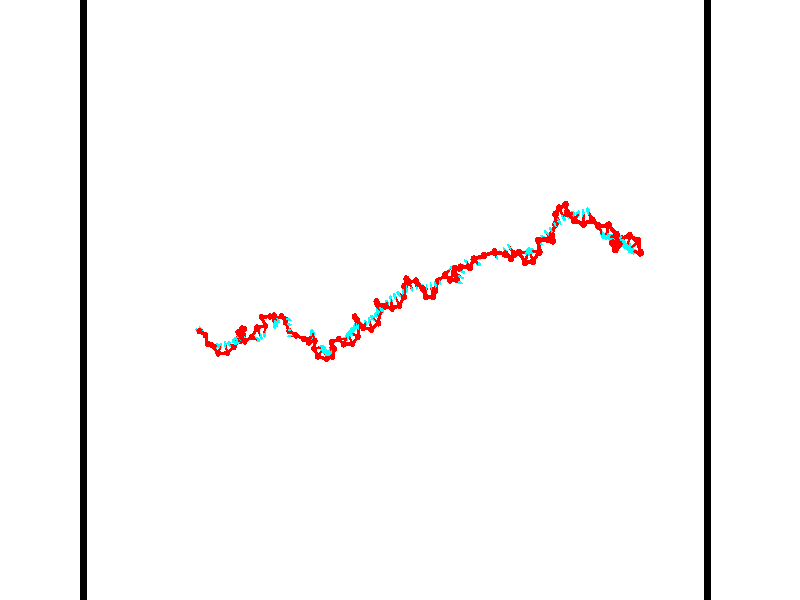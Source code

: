 // switches for output
#declare DRAW_BASES = 1; // possible values are 0, 1; only relevant for DNA ribbons
#declare DRAW_BASES_TYPE = 3; // possible values are 1, 2, 3; only relevant for DNA ribbons
#declare DRAW_FOG = 0; // set to 1 to enable fog

#include "colors.inc"

#include "transforms.inc"
background { rgb <1, 1, 1>}

#default {
   normal{
       ripples 0.25
       frequency 0.20
       turbulence 0.2
       lambda 5
   }
	finish {
		phong 0.1
		phong_size 40.
	}
}

// original window dimensions: 1024x640


// camera settings

camera {
	sky <-0, 1, 0>
	up <-0, 1, 0>
	right 1.6 * <0.99995, 0, 0.00999983>
	location <54.4867, 55, 106.329>
	look_at <55, 55, 55.0001>
	direction <0.513302, 0, -51.3289>
	angle 67.0682
}


# declare cpy_camera_pos = <54.4867, 55, 106.329>;
# if (DRAW_FOG = 1)
fog {
	fog_type 2
	up vnormalize(cpy_camera_pos)
	color rgbt<1,1,1,0.3>
	distance 1e-5
	fog_alt 3e-3
	fog_offset 88
}
# end


// LIGHTS

# declare lum = 6;
global_settings {
	ambient_light rgb lum * <0.05, 0.05, 0.05>
	max_trace_level 15
}# declare cpy_direct_light_amount = 0.25;
light_source
{	1000 * <-0.98995, -1, 1.00995>,
	rgb lum * cpy_direct_light_amount
	parallel
}

light_source
{	1000 * <0.98995, 1, -1.00995>,
	rgb lum * cpy_direct_light_amount
	parallel
}

// strand 0

// nucleotide -1

// particle -1
sphere {
	<36.467247, 52.598927, 50.244759> 0.250000
	pigment { color rgbt <1,0,0,0> }
	no_shadow
}
cylinder {
	<36.238441, 52.613842, 49.917000>,  <36.101158, 52.622791, 49.720345>, 0.100000
	pigment { color rgbt <1,0,0,0> }
	no_shadow
}
cylinder {
	<36.238441, 52.613842, 49.917000>,  <36.467247, 52.598927, 50.244759>, 0.100000
	pigment { color rgbt <1,0,0,0> }
	no_shadow
}

// particle -1
sphere {
	<36.238441, 52.613842, 49.917000> 0.100000
	pigment { color rgbt <1,0,0,0> }
	no_shadow
}
sphere {
	0, 1
	scale<0.080000,0.200000,0.300000>
	matrix <0.719623, 0.502202, -0.479515,
		0.393622, -0.863946, -0.314100,
		-0.572017, 0.037286, -0.819394,
		36.066837, 52.625027, 49.671181>
	pigment { color rgbt <0,1,1,0> }
	no_shadow
}
cylinder {
	<36.865189, 52.250179, 49.733177>,  <36.467247, 52.598927, 50.244759>, 0.130000
	pigment { color rgbt <1,0,0,0> }
	no_shadow
}

// nucleotide -1

// particle -1
sphere {
	<36.865189, 52.250179, 49.733177> 0.250000
	pigment { color rgbt <1,0,0,0> }
	no_shadow
}
cylinder {
	<36.594254, 52.516289, 49.607559>,  <36.431694, 52.675953, 49.532188>, 0.100000
	pigment { color rgbt <1,0,0,0> }
	no_shadow
}
cylinder {
	<36.594254, 52.516289, 49.607559>,  <36.865189, 52.250179, 49.733177>, 0.100000
	pigment { color rgbt <1,0,0,0> }
	no_shadow
}

// particle -1
sphere {
	<36.594254, 52.516289, 49.607559> 0.100000
	pigment { color rgbt <1,0,0,0> }
	no_shadow
}
sphere {
	0, 1
	scale<0.080000,0.200000,0.300000>
	matrix <0.725389, 0.532842, -0.435763,
		-0.122568, -0.522962, -0.843497,
		-0.677338, 0.665275, -0.314042,
		36.391052, 52.715870, 49.513348>
	pigment { color rgbt <0,1,1,0> }
	no_shadow
}
cylinder {
	<37.116833, 51.609566, 49.912010>,  <36.865189, 52.250179, 49.733177>, 0.130000
	pigment { color rgbt <1,0,0,0> }
	no_shadow
}

// nucleotide -1

// particle -1
sphere {
	<37.116833, 51.609566, 49.912010> 0.250000
	pigment { color rgbt <1,0,0,0> }
	no_shadow
}
cylinder {
	<37.387909, 51.452858, 49.663094>,  <37.550556, 51.358833, 49.513744>, 0.100000
	pigment { color rgbt <1,0,0,0> }
	no_shadow
}
cylinder {
	<37.387909, 51.452858, 49.663094>,  <37.116833, 51.609566, 49.912010>, 0.100000
	pigment { color rgbt <1,0,0,0> }
	no_shadow
}

// particle -1
sphere {
	<37.387909, 51.452858, 49.663094> 0.100000
	pigment { color rgbt <1,0,0,0> }
	no_shadow
}
sphere {
	0, 1
	scale<0.080000,0.200000,0.300000>
	matrix <0.734800, 0.328276, 0.593551,
		-0.028250, -0.859507, 0.510342,
		0.677695, -0.391767, -0.622292,
		37.591217, 51.335327, 49.476406>
	pigment { color rgbt <0,1,1,0> }
	no_shadow
}
cylinder {
	<37.624161, 51.515202, 50.310997>,  <37.116833, 51.609566, 49.912010>, 0.130000
	pigment { color rgbt <1,0,0,0> }
	no_shadow
}

// nucleotide -1

// particle -1
sphere {
	<37.624161, 51.515202, 50.310997> 0.250000
	pigment { color rgbt <1,0,0,0> }
	no_shadow
}
cylinder {
	<37.806957, 51.469959, 49.958096>,  <37.916634, 51.442814, 49.746357>, 0.100000
	pigment { color rgbt <1,0,0,0> }
	no_shadow
}
cylinder {
	<37.806957, 51.469959, 49.958096>,  <37.624161, 51.515202, 50.310997>, 0.100000
	pigment { color rgbt <1,0,0,0> }
	no_shadow
}

// particle -1
sphere {
	<37.806957, 51.469959, 49.958096> 0.100000
	pigment { color rgbt <1,0,0,0> }
	no_shadow
}
sphere {
	0, 1
	scale<0.080000,0.200000,0.300000>
	matrix <0.889427, 0.048029, 0.454547,
		-0.009038, -0.992422, 0.122548,
		0.456988, -0.113106, -0.882252,
		37.944054, 51.436028, 49.693420>
	pigment { color rgbt <0,1,1,0> }
	no_shadow
}
cylinder {
	<38.210411, 50.876274, 50.263378>,  <37.624161, 51.515202, 50.310997>, 0.130000
	pigment { color rgbt <1,0,0,0> }
	no_shadow
}

// nucleotide -1

// particle -1
sphere {
	<38.210411, 50.876274, 50.263378> 0.250000
	pigment { color rgbt <1,0,0,0> }
	no_shadow
}
cylinder {
	<38.269211, 51.189751, 50.021976>,  <38.304489, 51.377838, 49.877136>, 0.100000
	pigment { color rgbt <1,0,0,0> }
	no_shadow
}
cylinder {
	<38.269211, 51.189751, 50.021976>,  <38.210411, 50.876274, 50.263378>, 0.100000
	pigment { color rgbt <1,0,0,0> }
	no_shadow
}

// particle -1
sphere {
	<38.269211, 51.189751, 50.021976> 0.100000
	pigment { color rgbt <1,0,0,0> }
	no_shadow
}
sphere {
	0, 1
	scale<0.080000,0.200000,0.300000>
	matrix <0.928581, 0.100866, 0.357160,
		0.340776, -0.612906, -0.712894,
		0.146999, 0.783691, -0.603506,
		38.313309, 51.424858, 49.840923>
	pigment { color rgbt <0,1,1,0> }
	no_shadow
}
cylinder {
	<38.914276, 50.868729, 49.758827>,  <38.210411, 50.876274, 50.263378>, 0.130000
	pigment { color rgbt <1,0,0,0> }
	no_shadow
}

// nucleotide -1

// particle -1
sphere {
	<38.914276, 50.868729, 49.758827> 0.250000
	pigment { color rgbt <1,0,0,0> }
	no_shadow
}
cylinder {
	<38.840504, 51.248657, 49.859886>,  <38.796238, 51.476612, 49.920521>, 0.100000
	pigment { color rgbt <1,0,0,0> }
	no_shadow
}
cylinder {
	<38.840504, 51.248657, 49.859886>,  <38.914276, 50.868729, 49.758827>, 0.100000
	pigment { color rgbt <1,0,0,0> }
	no_shadow
}

// particle -1
sphere {
	<38.840504, 51.248657, 49.859886> 0.100000
	pigment { color rgbt <1,0,0,0> }
	no_shadow
}
sphere {
	0, 1
	scale<0.080000,0.200000,0.300000>
	matrix <0.927646, 0.083293, 0.364053,
		0.324740, 0.301510, -0.896457,
		-0.184435, 0.949818, 0.252646,
		38.785172, 51.533604, 49.935680>
	pigment { color rgbt <0,1,1,0> }
	no_shadow
}
cylinder {
	<39.466728, 51.330387, 49.501144>,  <38.914276, 50.868729, 49.758827>, 0.130000
	pigment { color rgbt <1,0,0,0> }
	no_shadow
}

// nucleotide -1

// particle -1
sphere {
	<39.466728, 51.330387, 49.501144> 0.250000
	pigment { color rgbt <1,0,0,0> }
	no_shadow
}
cylinder {
	<39.310448, 51.485237, 49.835205>,  <39.216679, 51.578148, 50.035641>, 0.100000
	pigment { color rgbt <1,0,0,0> }
	no_shadow
}
cylinder {
	<39.310448, 51.485237, 49.835205>,  <39.466728, 51.330387, 49.501144>, 0.100000
	pigment { color rgbt <1,0,0,0> }
	no_shadow
}

// particle -1
sphere {
	<39.310448, 51.485237, 49.835205> 0.100000
	pigment { color rgbt <1,0,0,0> }
	no_shadow
}
sphere {
	0, 1
	scale<0.080000,0.200000,0.300000>
	matrix <0.920344, 0.181830, 0.346272,
		-0.017804, 0.903919, -0.427334,
		-0.390704, 0.387129, 0.835154,
		39.193237, 51.601376, 50.085751>
	pigment { color rgbt <0,1,1,0> }
	no_shadow
}
cylinder {
	<40.003136, 51.882698, 49.645679>,  <39.466728, 51.330387, 49.501144>, 0.130000
	pigment { color rgbt <1,0,0,0> }
	no_shadow
}

// nucleotide -1

// particle -1
sphere {
	<40.003136, 51.882698, 49.645679> 0.250000
	pigment { color rgbt <1,0,0,0> }
	no_shadow
}
cylinder {
	<39.818382, 51.869396, 50.000206>,  <39.707531, 51.861416, 50.212921>, 0.100000
	pigment { color rgbt <1,0,0,0> }
	no_shadow
}
cylinder {
	<39.818382, 51.869396, 50.000206>,  <40.003136, 51.882698, 49.645679>, 0.100000
	pigment { color rgbt <1,0,0,0> }
	no_shadow
}

// particle -1
sphere {
	<39.818382, 51.869396, 50.000206> 0.100000
	pigment { color rgbt <1,0,0,0> }
	no_shadow
}
sphere {
	0, 1
	scale<0.080000,0.200000,0.300000>
	matrix <0.881302, 0.095274, 0.462849,
		-0.099833, 0.994896, -0.014703,
		-0.461887, -0.033250, 0.886315,
		39.679817, 51.859421, 50.266102>
	pigment { color rgbt <0,1,1,0> }
	no_shadow
}
cylinder {
	<39.969650, 52.492294, 49.933445>,  <40.003136, 51.882698, 49.645679>, 0.130000
	pigment { color rgbt <1,0,0,0> }
	no_shadow
}

// nucleotide -1

// particle -1
sphere {
	<39.969650, 52.492294, 49.933445> 0.250000
	pigment { color rgbt <1,0,0,0> }
	no_shadow
}
cylinder {
	<39.984367, 52.210529, 50.216980>,  <39.993198, 52.041470, 50.387100>, 0.100000
	pigment { color rgbt <1,0,0,0> }
	no_shadow
}
cylinder {
	<39.984367, 52.210529, 50.216980>,  <39.969650, 52.492294, 49.933445>, 0.100000
	pigment { color rgbt <1,0,0,0> }
	no_shadow
}

// particle -1
sphere {
	<39.984367, 52.210529, 50.216980> 0.100000
	pigment { color rgbt <1,0,0,0> }
	no_shadow
}
sphere {
	0, 1
	scale<0.080000,0.200000,0.300000>
	matrix <0.960299, 0.221207, 0.169981,
		-0.276536, 0.674444, 0.684582,
		0.036792, -0.704409, 0.708840,
		39.995403, 51.999207, 50.429630>
	pigment { color rgbt <0,1,1,0> }
	no_shadow
}
cylinder {
	<40.411713, 52.796978, 50.391594>,  <39.969650, 52.492294, 49.933445>, 0.130000
	pigment { color rgbt <1,0,0,0> }
	no_shadow
}

// nucleotide -1

// particle -1
sphere {
	<40.411713, 52.796978, 50.391594> 0.250000
	pigment { color rgbt <1,0,0,0> }
	no_shadow
}
cylinder {
	<40.386593, 52.411301, 50.494659>,  <40.371521, 52.179893, 50.556499>, 0.100000
	pigment { color rgbt <1,0,0,0> }
	no_shadow
}
cylinder {
	<40.386593, 52.411301, 50.494659>,  <40.411713, 52.796978, 50.391594>, 0.100000
	pigment { color rgbt <1,0,0,0> }
	no_shadow
}

// particle -1
sphere {
	<40.386593, 52.411301, 50.494659> 0.100000
	pigment { color rgbt <1,0,0,0> }
	no_shadow
}
sphere {
	0, 1
	scale<0.080000,0.200000,0.300000>
	matrix <0.977591, -0.007449, 0.210380,
		-0.200928, 0.265100, 0.943053,
		-0.062797, -0.964192, 0.257663,
		40.367752, 52.122044, 50.571957>
	pigment { color rgbt <0,1,1,0> }
	no_shadow
}
cylinder {
	<40.800915, 52.767288, 51.032459>,  <40.411713, 52.796978, 50.391594>, 0.130000
	pigment { color rgbt <1,0,0,0> }
	no_shadow
}

// nucleotide -1

// particle -1
sphere {
	<40.800915, 52.767288, 51.032459> 0.250000
	pigment { color rgbt <1,0,0,0> }
	no_shadow
}
cylinder {
	<40.778641, 52.409187, 50.855633>,  <40.765274, 52.194328, 50.749535>, 0.100000
	pigment { color rgbt <1,0,0,0> }
	no_shadow
}
cylinder {
	<40.778641, 52.409187, 50.855633>,  <40.800915, 52.767288, 51.032459>, 0.100000
	pigment { color rgbt <1,0,0,0> }
	no_shadow
}

// particle -1
sphere {
	<40.778641, 52.409187, 50.855633> 0.100000
	pigment { color rgbt <1,0,0,0> }
	no_shadow
}
sphere {
	0, 1
	scale<0.080000,0.200000,0.300000>
	matrix <0.870232, -0.260580, 0.418085,
		-0.489486, -0.361421, 0.793586,
		-0.055687, -0.895250, -0.442070,
		40.761936, 52.140614, 50.723011>
	pigment { color rgbt <0,1,1,0> }
	no_shadow
}
cylinder {
	<40.698383, 52.239212, 51.630215>,  <40.800915, 52.767288, 51.032459>, 0.130000
	pigment { color rgbt <1,0,0,0> }
	no_shadow
}

// nucleotide -1

// particle -1
sphere {
	<40.698383, 52.239212, 51.630215> 0.250000
	pigment { color rgbt <1,0,0,0> }
	no_shadow
}
cylinder {
	<40.507401, 52.209335, 51.980404>,  <40.392811, 52.191410, 52.190517>, 0.100000
	pigment { color rgbt <1,0,0,0> }
	no_shadow
}
cylinder {
	<40.507401, 52.209335, 51.980404>,  <40.698383, 52.239212, 51.630215>, 0.100000
	pigment { color rgbt <1,0,0,0> }
	no_shadow
}

// particle -1
sphere {
	<40.507401, 52.209335, 51.980404> 0.100000
	pigment { color rgbt <1,0,0,0> }
	no_shadow
}
sphere {
	0, 1
	scale<0.080000,0.200000,0.300000>
	matrix <0.280855, -0.957082, 0.071518,
		0.832561, 0.280029, 0.477939,
		-0.477454, -0.074689, 0.875477,
		40.364166, 52.186928, 52.243046>
	pigment { color rgbt <0,1,1,0> }
	no_shadow
}
cylinder {
	<41.109905, 51.913559, 52.058304>,  <40.698383, 52.239212, 51.630215>, 0.130000
	pigment { color rgbt <1,0,0,0> }
	no_shadow
}

// nucleotide -1

// particle -1
sphere {
	<41.109905, 51.913559, 52.058304> 0.250000
	pigment { color rgbt <1,0,0,0> }
	no_shadow
}
cylinder {
	<40.749390, 51.833031, 52.211739>,  <40.533081, 51.784714, 52.303799>, 0.100000
	pigment { color rgbt <1,0,0,0> }
	no_shadow
}
cylinder {
	<40.749390, 51.833031, 52.211739>,  <41.109905, 51.913559, 52.058304>, 0.100000
	pigment { color rgbt <1,0,0,0> }
	no_shadow
}

// particle -1
sphere {
	<40.749390, 51.833031, 52.211739> 0.100000
	pigment { color rgbt <1,0,0,0> }
	no_shadow
}
sphere {
	0, 1
	scale<0.080000,0.200000,0.300000>
	matrix <0.263777, -0.957427, 0.117278,
		0.343646, 0.206883, 0.916028,
		-0.901293, -0.201325, 0.383587,
		40.479000, 51.772633, 52.326813>
	pigment { color rgbt <0,1,1,0> }
	no_shadow
}
cylinder {
	<41.758160, 52.242939, 52.184971>,  <41.109905, 51.913559, 52.058304>, 0.130000
	pigment { color rgbt <1,0,0,0> }
	no_shadow
}

// nucleotide -1

// particle -1
sphere {
	<41.758160, 52.242939, 52.184971> 0.250000
	pigment { color rgbt <1,0,0,0> }
	no_shadow
}
cylinder {
	<42.104942, 52.136589, 52.353584>,  <42.313011, 52.072781, 52.454754>, 0.100000
	pigment { color rgbt <1,0,0,0> }
	no_shadow
}
cylinder {
	<42.104942, 52.136589, 52.353584>,  <41.758160, 52.242939, 52.184971>, 0.100000
	pigment { color rgbt <1,0,0,0> }
	no_shadow
}

// particle -1
sphere {
	<42.104942, 52.136589, 52.353584> 0.100000
	pigment { color rgbt <1,0,0,0> }
	no_shadow
}
sphere {
	0, 1
	scale<0.080000,0.200000,0.300000>
	matrix <0.498348, 0.471441, -0.727594,
		-0.005279, 0.840865, 0.541218,
		0.866961, -0.265874, 0.421532,
		42.365032, 52.056828, 52.480045>
	pigment { color rgbt <0,1,1,0> }
	no_shadow
}
cylinder {
	<42.232765, 52.927704, 52.170853>,  <41.758160, 52.242939, 52.184971>, 0.130000
	pigment { color rgbt <1,0,0,0> }
	no_shadow
}

// nucleotide -1

// particle -1
sphere {
	<42.232765, 52.927704, 52.170853> 0.250000
	pigment { color rgbt <1,0,0,0> }
	no_shadow
}
cylinder {
	<42.420849, 52.575363, 52.192776>,  <42.533699, 52.363960, 52.205929>, 0.100000
	pigment { color rgbt <1,0,0,0> }
	no_shadow
}
cylinder {
	<42.420849, 52.575363, 52.192776>,  <42.232765, 52.927704, 52.170853>, 0.100000
	pigment { color rgbt <1,0,0,0> }
	no_shadow
}

// particle -1
sphere {
	<42.420849, 52.575363, 52.192776> 0.100000
	pigment { color rgbt <1,0,0,0> }
	no_shadow
}
sphere {
	0, 1
	scale<0.080000,0.200000,0.300000>
	matrix <0.642986, 0.299371, -0.704944,
		0.604544, 0.366709, 0.707143,
		0.470207, -0.880853, 0.054806,
		42.561913, 52.311108, 52.209217>
	pigment { color rgbt <0,1,1,0> }
	no_shadow
}
cylinder {
	<42.959393, 53.080429, 52.172340>,  <42.232765, 52.927704, 52.170853>, 0.130000
	pigment { color rgbt <1,0,0,0> }
	no_shadow
}

// nucleotide -1

// particle -1
sphere {
	<42.959393, 53.080429, 52.172340> 0.250000
	pigment { color rgbt <1,0,0,0> }
	no_shadow
}
cylinder {
	<42.881794, 52.724365, 52.007427>,  <42.835236, 52.510727, 51.908478>, 0.100000
	pigment { color rgbt <1,0,0,0> }
	no_shadow
}
cylinder {
	<42.881794, 52.724365, 52.007427>,  <42.959393, 53.080429, 52.172340>, 0.100000
	pigment { color rgbt <1,0,0,0> }
	no_shadow
}

// particle -1
sphere {
	<42.881794, 52.724365, 52.007427> 0.100000
	pigment { color rgbt <1,0,0,0> }
	no_shadow
}
sphere {
	0, 1
	scale<0.080000,0.200000,0.300000>
	matrix <0.656519, 0.194475, -0.728809,
		0.728937, -0.412056, 0.546682,
		-0.193994, -0.890163, -0.412282,
		42.823597, 52.457317, 51.883743>
	pigment { color rgbt <0,1,1,0> }
	no_shadow
}
cylinder {
	<42.618916, 53.711010, 52.006824>,  <42.959393, 53.080429, 52.172340>, 0.130000
	pigment { color rgbt <1,0,0,0> }
	no_shadow
}

// nucleotide -1

// particle -1
sphere {
	<42.618916, 53.711010, 52.006824> 0.250000
	pigment { color rgbt <1,0,0,0> }
	no_shadow
}
cylinder {
	<42.438568, 53.719128, 51.649879>,  <42.330360, 53.723999, 51.435715>, 0.100000
	pigment { color rgbt <1,0,0,0> }
	no_shadow
}
cylinder {
	<42.438568, 53.719128, 51.649879>,  <42.618916, 53.711010, 52.006824>, 0.100000
	pigment { color rgbt <1,0,0,0> }
	no_shadow
}

// particle -1
sphere {
	<42.438568, 53.719128, 51.649879> 0.100000
	pigment { color rgbt <1,0,0,0> }
	no_shadow
}
sphere {
	0, 1
	scale<0.080000,0.200000,0.300000>
	matrix <0.889192, -0.076936, -0.451019,
		-0.077812, -0.996829, 0.016635,
		-0.450868, 0.020303, -0.892359,
		42.303307, 53.725216, 51.382172>
	pigment { color rgbt <0,1,1,0> }
	no_shadow
}
cylinder {
	<43.367699, 53.768154, 52.080864>,  <42.618916, 53.711010, 52.006824>, 0.130000
	pigment { color rgbt <1,0,0,0> }
	no_shadow
}

// nucleotide -1

// particle -1
sphere {
	<43.367699, 53.768154, 52.080864> 0.250000
	pigment { color rgbt <1,0,0,0> }
	no_shadow
}
cylinder {
	<43.706036, 53.590771, 51.962276>,  <43.909039, 53.484341, 51.891125>, 0.100000
	pigment { color rgbt <1,0,0,0> }
	no_shadow
}
cylinder {
	<43.706036, 53.590771, 51.962276>,  <43.367699, 53.768154, 52.080864>, 0.100000
	pigment { color rgbt <1,0,0,0> }
	no_shadow
}

// particle -1
sphere {
	<43.706036, 53.590771, 51.962276> 0.100000
	pigment { color rgbt <1,0,0,0> }
	no_shadow
}
sphere {
	0, 1
	scale<0.080000,0.200000,0.300000>
	matrix <-0.485925, -0.411294, -0.771177,
		0.220048, 0.796357, -0.563378,
		0.845846, -0.443456, -0.296466,
		43.959789, 53.457733, 51.873337>
	pigment { color rgbt <0,1,1,0> }
	no_shadow
}
cylinder {
	<43.584118, 53.828835, 51.376862>,  <43.367699, 53.768154, 52.080864>, 0.130000
	pigment { color rgbt <1,0,0,0> }
	no_shadow
}

// nucleotide -1

// particle -1
sphere {
	<43.584118, 53.828835, 51.376862> 0.250000
	pigment { color rgbt <1,0,0,0> }
	no_shadow
}
cylinder {
	<43.711304, 53.483727, 51.534103>,  <43.787617, 53.276661, 51.628448>, 0.100000
	pigment { color rgbt <1,0,0,0> }
	no_shadow
}
cylinder {
	<43.711304, 53.483727, 51.534103>,  <43.584118, 53.828835, 51.376862>, 0.100000
	pigment { color rgbt <1,0,0,0> }
	no_shadow
}

// particle -1
sphere {
	<43.711304, 53.483727, 51.534103> 0.100000
	pigment { color rgbt <1,0,0,0> }
	no_shadow
}
sphere {
	0, 1
	scale<0.080000,0.200000,0.300000>
	matrix <-0.635864, -0.501606, -0.586573,
		0.703261, -0.063455, -0.708095,
		0.317964, -0.862766, 0.393108,
		43.806694, 53.224895, 51.652035>
	pigment { color rgbt <0,1,1,0> }
	no_shadow
}
cylinder {
	<43.495533, 53.486588, 50.741192>,  <43.584118, 53.828835, 51.376862>, 0.130000
	pigment { color rgbt <1,0,0,0> }
	no_shadow
}

// nucleotide -1

// particle -1
sphere {
	<43.495533, 53.486588, 50.741192> 0.250000
	pigment { color rgbt <1,0,0,0> }
	no_shadow
}
cylinder {
	<43.567028, 53.222755, 51.033222>,  <43.609924, 53.064457, 51.208439>, 0.100000
	pigment { color rgbt <1,0,0,0> }
	no_shadow
}
cylinder {
	<43.567028, 53.222755, 51.033222>,  <43.495533, 53.486588, 50.741192>, 0.100000
	pigment { color rgbt <1,0,0,0> }
	no_shadow
}

// particle -1
sphere {
	<43.567028, 53.222755, 51.033222> 0.100000
	pigment { color rgbt <1,0,0,0> }
	no_shadow
}
sphere {
	0, 1
	scale<0.080000,0.200000,0.300000>
	matrix <-0.724449, -0.590314, -0.355954,
		0.665753, -0.465281, -0.583341,
		0.178735, -0.659578, 0.730076,
		43.620647, 53.024883, 51.252243>
	pigment { color rgbt <0,1,1,0> }
	no_shadow
}
cylinder {
	<44.190609, 53.763618, 50.852520>,  <43.495533, 53.486588, 50.741192>, 0.130000
	pigment { color rgbt <1,0,0,0> }
	no_shadow
}

// nucleotide -1

// particle -1
sphere {
	<44.190609, 53.763618, 50.852520> 0.250000
	pigment { color rgbt <1,0,0,0> }
	no_shadow
}
cylinder {
	<44.560837, 53.631481, 50.926483>,  <44.782974, 53.552200, 50.970860>, 0.100000
	pigment { color rgbt <1,0,0,0> }
	no_shadow
}
cylinder {
	<44.560837, 53.631481, 50.926483>,  <44.190609, 53.763618, 50.852520>, 0.100000
	pigment { color rgbt <1,0,0,0> }
	no_shadow
}

// particle -1
sphere {
	<44.560837, 53.631481, 50.926483> 0.100000
	pigment { color rgbt <1,0,0,0> }
	no_shadow
}
sphere {
	0, 1
	scale<0.080000,0.200000,0.300000>
	matrix <-0.272027, -0.920040, -0.282009,
		0.263280, 0.210720, -0.941425,
		0.925573, -0.330340, 0.184907,
		44.838509, 53.532379, 50.981956>
	pigment { color rgbt <0,1,1,0> }
	no_shadow
}
cylinder {
	<44.421211, 53.298691, 50.332775>,  <44.190609, 53.763618, 50.852520>, 0.130000
	pigment { color rgbt <1,0,0,0> }
	no_shadow
}

// nucleotide -1

// particle -1
sphere {
	<44.421211, 53.298691, 50.332775> 0.250000
	pigment { color rgbt <1,0,0,0> }
	no_shadow
}
cylinder {
	<44.674400, 53.203968, 50.627602>,  <44.826313, 53.147137, 50.804497>, 0.100000
	pigment { color rgbt <1,0,0,0> }
	no_shadow
}
cylinder {
	<44.674400, 53.203968, 50.627602>,  <44.421211, 53.298691, 50.332775>, 0.100000
	pigment { color rgbt <1,0,0,0> }
	no_shadow
}

// particle -1
sphere {
	<44.674400, 53.203968, 50.627602> 0.100000
	pigment { color rgbt <1,0,0,0> }
	no_shadow
}
sphere {
	0, 1
	scale<0.080000,0.200000,0.300000>
	matrix <-0.084286, -0.967490, -0.238452,
		0.769572, 0.088809, -0.632354,
		0.632973, -0.236805, 0.737067,
		44.864292, 53.132927, 50.848721>
	pigment { color rgbt <0,1,1,0> }
	no_shadow
}
cylinder {
	<44.745579, 52.608982, 50.229031>,  <44.421211, 53.298691, 50.332775>, 0.130000
	pigment { color rgbt <1,0,0,0> }
	no_shadow
}

// nucleotide -1

// particle -1
sphere {
	<44.745579, 52.608982, 50.229031> 0.250000
	pigment { color rgbt <1,0,0,0> }
	no_shadow
}
cylinder {
	<44.851112, 52.681885, 50.607906>,  <44.914433, 52.725628, 50.835232>, 0.100000
	pigment { color rgbt <1,0,0,0> }
	no_shadow
}
cylinder {
	<44.851112, 52.681885, 50.607906>,  <44.745579, 52.608982, 50.229031>, 0.100000
	pigment { color rgbt <1,0,0,0> }
	no_shadow
}

// particle -1
sphere {
	<44.851112, 52.681885, 50.607906> 0.100000
	pigment { color rgbt <1,0,0,0> }
	no_shadow
}
sphere {
	0, 1
	scale<0.080000,0.200000,0.300000>
	matrix <-0.039725, -0.979100, 0.199460,
		0.963751, -0.090250, -0.251075,
		0.263829, 0.182256, 0.947194,
		44.930260, 52.736561, 50.892063>
	pigment { color rgbt <0,1,1,0> }
	no_shadow
}
cylinder {
	<45.460289, 52.266998, 50.468822>,  <44.745579, 52.608982, 50.229031>, 0.130000
	pigment { color rgbt <1,0,0,0> }
	no_shadow
}

// nucleotide -1

// particle -1
sphere {
	<45.460289, 52.266998, 50.468822> 0.250000
	pigment { color rgbt <1,0,0,0> }
	no_shadow
}
cylinder {
	<45.191765, 52.263725, 50.765274>,  <45.030651, 52.261761, 50.943146>, 0.100000
	pigment { color rgbt <1,0,0,0> }
	no_shadow
}
cylinder {
	<45.191765, 52.263725, 50.765274>,  <45.460289, 52.266998, 50.468822>, 0.100000
	pigment { color rgbt <1,0,0,0> }
	no_shadow
}

// particle -1
sphere {
	<45.191765, 52.263725, 50.765274> 0.100000
	pigment { color rgbt <1,0,0,0> }
	no_shadow
}
sphere {
	0, 1
	scale<0.080000,0.200000,0.300000>
	matrix <0.276620, -0.930454, 0.240285,
		0.687618, 0.366317, 0.626891,
		-0.671314, -0.008186, 0.741128,
		44.990372, 52.261269, 50.987614>
	pigment { color rgbt <0,1,1,0> }
	no_shadow
}
cylinder {
	<46.191299, 52.021954, 50.678780>,  <45.460289, 52.266998, 50.468822>, 0.130000
	pigment { color rgbt <1,0,0,0> }
	no_shadow
}

// nucleotide -1

// particle -1
sphere {
	<46.191299, 52.021954, 50.678780> 0.250000
	pigment { color rgbt <1,0,0,0> }
	no_shadow
}
cylinder {
	<46.580894, 52.081581, 50.610516>,  <46.814651, 52.117359, 50.569557>, 0.100000
	pigment { color rgbt <1,0,0,0> }
	no_shadow
}
cylinder {
	<46.580894, 52.081581, 50.610516>,  <46.191299, 52.021954, 50.678780>, 0.100000
	pigment { color rgbt <1,0,0,0> }
	no_shadow
}

// particle -1
sphere {
	<46.580894, 52.081581, 50.610516> 0.100000
	pigment { color rgbt <1,0,0,0> }
	no_shadow
}
sphere {
	0, 1
	scale<0.080000,0.200000,0.300000>
	matrix <0.073033, 0.506453, 0.859169,
		0.214509, -0.849284, 0.482392,
		0.973988, 0.149069, -0.170664,
		46.873093, 52.126301, 50.559315>
	pigment { color rgbt <0,1,1,0> }
	no_shadow
}
cylinder {
	<46.708988, 51.773754, 51.228401>,  <46.191299, 52.021954, 50.678780>, 0.130000
	pigment { color rgbt <1,0,0,0> }
	no_shadow
}

// nucleotide -1

// particle -1
sphere {
	<46.708988, 51.773754, 51.228401> 0.250000
	pigment { color rgbt <1,0,0,0> }
	no_shadow
}
cylinder {
	<46.879150, 52.079811, 51.035080>,  <46.981247, 52.263447, 50.919086>, 0.100000
	pigment { color rgbt <1,0,0,0> }
	no_shadow
}
cylinder {
	<46.879150, 52.079811, 51.035080>,  <46.708988, 51.773754, 51.228401>, 0.100000
	pigment { color rgbt <1,0,0,0> }
	no_shadow
}

// particle -1
sphere {
	<46.879150, 52.079811, 51.035080> 0.100000
	pigment { color rgbt <1,0,0,0> }
	no_shadow
}
sphere {
	0, 1
	scale<0.080000,0.200000,0.300000>
	matrix <0.130647, 0.476522, 0.869401,
		0.895522, -0.432991, 0.102752,
		0.425407, 0.765144, -0.483305,
		47.006771, 52.309353, 50.890087>
	pigment { color rgbt <0,1,1,0> }
	no_shadow
}
cylinder {
	<47.315876, 51.898552, 51.466198>,  <46.708988, 51.773754, 51.228401>, 0.130000
	pigment { color rgbt <1,0,0,0> }
	no_shadow
}

// nucleotide -1

// particle -1
sphere {
	<47.315876, 51.898552, 51.466198> 0.250000
	pigment { color rgbt <1,0,0,0> }
	no_shadow
}
cylinder {
	<47.165798, 52.251152, 51.351528>,  <47.075752, 52.462711, 51.282726>, 0.100000
	pigment { color rgbt <1,0,0,0> }
	no_shadow
}
cylinder {
	<47.165798, 52.251152, 51.351528>,  <47.315876, 51.898552, 51.466198>, 0.100000
	pigment { color rgbt <1,0,0,0> }
	no_shadow
}

// particle -1
sphere {
	<47.165798, 52.251152, 51.351528> 0.100000
	pigment { color rgbt <1,0,0,0> }
	no_shadow
}
sphere {
	0, 1
	scale<0.080000,0.200000,0.300000>
	matrix <0.319147, 0.413204, 0.852882,
		0.870273, 0.228504, -0.436360,
		-0.375193, 0.881503, -0.286674,
		47.053242, 52.515602, 51.265526>
	pigment { color rgbt <0,1,1,0> }
	no_shadow
}
cylinder {
	<47.290886, 51.374737, 51.995518>,  <47.315876, 51.898552, 51.466198>, 0.130000
	pigment { color rgbt <1,0,0,0> }
	no_shadow
}

// nucleotide -1

// particle -1
sphere {
	<47.290886, 51.374737, 51.995518> 0.250000
	pigment { color rgbt <1,0,0,0> }
	no_shadow
}
cylinder {
	<47.680172, 51.414085, 51.912399>,  <47.913742, 51.437695, 51.862530>, 0.100000
	pigment { color rgbt <1,0,0,0> }
	no_shadow
}
cylinder {
	<47.680172, 51.414085, 51.912399>,  <47.290886, 51.374737, 51.995518>, 0.100000
	pigment { color rgbt <1,0,0,0> }
	no_shadow
}

// particle -1
sphere {
	<47.680172, 51.414085, 51.912399> 0.100000
	pigment { color rgbt <1,0,0,0> }
	no_shadow
}
sphere {
	0, 1
	scale<0.080000,0.200000,0.300000>
	matrix <0.222512, -0.175683, 0.958970,
		0.057833, -0.979519, -0.192867,
		0.973213, 0.098375, -0.207794,
		47.972137, 51.443600, 51.850060>
	pigment { color rgbt <0,1,1,0> }
	no_shadow
}
cylinder {
	<47.657959, 50.794720, 52.243889>,  <47.290886, 51.374737, 51.995518>, 0.130000
	pigment { color rgbt <1,0,0,0> }
	no_shadow
}

// nucleotide -1

// particle -1
sphere {
	<47.657959, 50.794720, 52.243889> 0.250000
	pigment { color rgbt <1,0,0,0> }
	no_shadow
}
cylinder {
	<47.927811, 51.084965, 52.189690>,  <48.089722, 51.259113, 52.157169>, 0.100000
	pigment { color rgbt <1,0,0,0> }
	no_shadow
}
cylinder {
	<47.927811, 51.084965, 52.189690>,  <47.657959, 50.794720, 52.243889>, 0.100000
	pigment { color rgbt <1,0,0,0> }
	no_shadow
}

// particle -1
sphere {
	<47.927811, 51.084965, 52.189690> 0.100000
	pigment { color rgbt <1,0,0,0> }
	no_shadow
}
sphere {
	0, 1
	scale<0.080000,0.200000,0.300000>
	matrix <0.383210, -0.187384, 0.904454,
		0.630895, -0.662095, -0.404478,
		0.674627, 0.725615, -0.135502,
		48.130199, 51.302650, 52.149040>
	pigment { color rgbt <0,1,1,0> }
	no_shadow
}
cylinder {
	<48.440765, 50.595661, 52.182034>,  <47.657959, 50.794720, 52.243889>, 0.130000
	pigment { color rgbt <1,0,0,0> }
	no_shadow
}

// nucleotide -1

// particle -1
sphere {
	<48.440765, 50.595661, 52.182034> 0.250000
	pigment { color rgbt <1,0,0,0> }
	no_shadow
}
cylinder {
	<48.363937, 50.951900, 52.346931>,  <48.317841, 51.165642, 52.445869>, 0.100000
	pigment { color rgbt <1,0,0,0> }
	no_shadow
}
cylinder {
	<48.363937, 50.951900, 52.346931>,  <48.440765, 50.595661, 52.182034>, 0.100000
	pigment { color rgbt <1,0,0,0> }
	no_shadow
}

// particle -1
sphere {
	<48.363937, 50.951900, 52.346931> 0.100000
	pigment { color rgbt <1,0,0,0> }
	no_shadow
}
sphere {
	0, 1
	scale<0.080000,0.200000,0.300000>
	matrix <0.441153, -0.296879, 0.846904,
		0.876637, 0.344530, -0.335867,
		-0.192072, 0.890596, 0.412245,
		48.306316, 51.219078, 52.470604>
	pigment { color rgbt <0,1,1,0> }
	no_shadow
}
cylinder {
	<49.012096, 50.785023, 52.561176>,  <48.440765, 50.595661, 52.182034>, 0.130000
	pigment { color rgbt <1,0,0,0> }
	no_shadow
}

// nucleotide -1

// particle -1
sphere {
	<49.012096, 50.785023, 52.561176> 0.250000
	pigment { color rgbt <1,0,0,0> }
	no_shadow
}
cylinder {
	<48.722157, 51.004951, 52.727203>,  <48.548191, 51.136909, 52.826820>, 0.100000
	pigment { color rgbt <1,0,0,0> }
	no_shadow
}
cylinder {
	<48.722157, 51.004951, 52.727203>,  <49.012096, 50.785023, 52.561176>, 0.100000
	pigment { color rgbt <1,0,0,0> }
	no_shadow
}

// particle -1
sphere {
	<48.722157, 51.004951, 52.727203> 0.100000
	pigment { color rgbt <1,0,0,0> }
	no_shadow
}
sphere {
	0, 1
	scale<0.080000,0.200000,0.300000>
	matrix <0.359983, -0.211406, 0.908691,
		0.587368, 0.808085, -0.044690,
		-0.724852, 0.549824, 0.415070,
		48.504700, 51.169899, 52.851723>
	pigment { color rgbt <0,1,1,0> }
	no_shadow
}
cylinder {
	<49.213703, 51.379444, 52.848419>,  <49.012096, 50.785023, 52.561176>, 0.130000
	pigment { color rgbt <1,0,0,0> }
	no_shadow
}

// nucleotide -1

// particle -1
sphere {
	<49.213703, 51.379444, 52.848419> 0.250000
	pigment { color rgbt <1,0,0,0> }
	no_shadow
}
cylinder {
	<48.917912, 51.218044, 53.063957>,  <48.740437, 51.121204, 53.193279>, 0.100000
	pigment { color rgbt <1,0,0,0> }
	no_shadow
}
cylinder {
	<48.917912, 51.218044, 53.063957>,  <49.213703, 51.379444, 52.848419>, 0.100000
	pigment { color rgbt <1,0,0,0> }
	no_shadow
}

// particle -1
sphere {
	<48.917912, 51.218044, 53.063957> 0.100000
	pigment { color rgbt <1,0,0,0> }
	no_shadow
}
sphere {
	0, 1
	scale<0.080000,0.200000,0.300000>
	matrix <0.581119, 0.021426, 0.813537,
		-0.339809, 0.914728, 0.218638,
		-0.739480, -0.403502, 0.538846,
		48.696068, 51.096992, 53.225613>
	pigment { color rgbt <0,1,1,0> }
	no_shadow
}
cylinder {
	<49.002686, 51.918324, 53.379326>,  <49.213703, 51.379444, 52.848419>, 0.130000
	pigment { color rgbt <1,0,0,0> }
	no_shadow
}

// nucleotide -1

// particle -1
sphere {
	<49.002686, 51.918324, 53.379326> 0.250000
	pigment { color rgbt <1,0,0,0> }
	no_shadow
}
cylinder {
	<48.947208, 51.532768, 53.470268>,  <48.913921, 51.301437, 53.524834>, 0.100000
	pigment { color rgbt <1,0,0,0> }
	no_shadow
}
cylinder {
	<48.947208, 51.532768, 53.470268>,  <49.002686, 51.918324, 53.379326>, 0.100000
	pigment { color rgbt <1,0,0,0> }
	no_shadow
}

// particle -1
sphere {
	<48.947208, 51.532768, 53.470268> 0.100000
	pigment { color rgbt <1,0,0,0> }
	no_shadow
}
sphere {
	0, 1
	scale<0.080000,0.200000,0.300000>
	matrix <0.633212, 0.090202, 0.768704,
		-0.761451, 0.250575, 0.597834,
		-0.138692, -0.963886, 0.227352,
		48.905602, 51.243603, 53.538475>
	pigment { color rgbt <0,1,1,0> }
	no_shadow
}
cylinder {
	<49.623627, 52.122559, 52.931614>,  <49.002686, 51.918324, 53.379326>, 0.130000
	pigment { color rgbt <1,0,0,0> }
	no_shadow
}

// nucleotide -1

// particle -1
sphere {
	<49.623627, 52.122559, 52.931614> 0.250000
	pigment { color rgbt <1,0,0,0> }
	no_shadow
}
cylinder {
	<49.933094, 52.106003, 52.678719>,  <50.118774, 52.096069, 52.526981>, 0.100000
	pigment { color rgbt <1,0,0,0> }
	no_shadow
}
cylinder {
	<49.933094, 52.106003, 52.678719>,  <49.623627, 52.122559, 52.931614>, 0.100000
	pigment { color rgbt <1,0,0,0> }
	no_shadow
}

// particle -1
sphere {
	<49.933094, 52.106003, 52.678719> 0.100000
	pigment { color rgbt <1,0,0,0> }
	no_shadow
}
sphere {
	0, 1
	scale<0.080000,0.200000,0.300000>
	matrix <0.488369, 0.674682, 0.553444,
		0.403657, -0.736947, 0.542190,
		0.773664, -0.041387, -0.632242,
		50.165192, 52.093586, 52.489044>
	pigment { color rgbt <0,1,1,0> }
	no_shadow
}
cylinder {
	<50.050789, 51.761608, 53.219975>,  <49.623627, 52.122559, 52.931614>, 0.130000
	pigment { color rgbt <1,0,0,0> }
	no_shadow
}

// nucleotide -1

// particle -1
sphere {
	<50.050789, 51.761608, 53.219975> 0.250000
	pigment { color rgbt <1,0,0,0> }
	no_shadow
}
cylinder {
	<50.203068, 52.051414, 52.990143>,  <50.294437, 52.225300, 52.852242>, 0.100000
	pigment { color rgbt <1,0,0,0> }
	no_shadow
}
cylinder {
	<50.203068, 52.051414, 52.990143>,  <50.050789, 51.761608, 53.219975>, 0.100000
	pigment { color rgbt <1,0,0,0> }
	no_shadow
}

// particle -1
sphere {
	<50.203068, 52.051414, 52.990143> 0.100000
	pigment { color rgbt <1,0,0,0> }
	no_shadow
}
sphere {
	0, 1
	scale<0.080000,0.200000,0.300000>
	matrix <0.564177, 0.310329, 0.765114,
		0.732647, -0.615444, -0.290614,
		0.380699, 0.724517, -0.574581,
		50.317276, 52.268768, 52.817768>
	pigment { color rgbt <0,1,1,0> }
	no_shadow
}
cylinder {
	<50.837460, 51.768169, 53.072037>,  <50.050789, 51.761608, 53.219975>, 0.130000
	pigment { color rgbt <1,0,0,0> }
	no_shadow
}

// nucleotide -1

// particle -1
sphere {
	<50.837460, 51.768169, 53.072037> 0.250000
	pigment { color rgbt <1,0,0,0> }
	no_shadow
}
cylinder {
	<50.645927, 52.113613, 53.135147>,  <50.531010, 52.320881, 53.173016>, 0.100000
	pigment { color rgbt <1,0,0,0> }
	no_shadow
}
cylinder {
	<50.645927, 52.113613, 53.135147>,  <50.837460, 51.768169, 53.072037>, 0.100000
	pigment { color rgbt <1,0,0,0> }
	no_shadow
}

// particle -1
sphere {
	<50.645927, 52.113613, 53.135147> 0.100000
	pigment { color rgbt <1,0,0,0> }
	no_shadow
}
sphere {
	0, 1
	scale<0.080000,0.200000,0.300000>
	matrix <0.624226, 0.208550, 0.752894,
		0.617304, 0.458998, -0.638950,
		-0.478829, 0.863613, 0.157780,
		50.502277, 52.372696, 53.182480>
	pigment { color rgbt <0,1,1,0> }
	no_shadow
}
cylinder {
	<51.315712, 52.310352, 53.186409>,  <50.837460, 51.768169, 53.072037>, 0.130000
	pigment { color rgbt <1,0,0,0> }
	no_shadow
}

// nucleotide -1

// particle -1
sphere {
	<51.315712, 52.310352, 53.186409> 0.250000
	pigment { color rgbt <1,0,0,0> }
	no_shadow
}
cylinder {
	<50.995625, 52.480370, 53.355637>,  <50.803570, 52.582378, 53.457172>, 0.100000
	pigment { color rgbt <1,0,0,0> }
	no_shadow
}
cylinder {
	<50.995625, 52.480370, 53.355637>,  <51.315712, 52.310352, 53.186409>, 0.100000
	pigment { color rgbt <1,0,0,0> }
	no_shadow
}

// particle -1
sphere {
	<50.995625, 52.480370, 53.355637> 0.100000
	pigment { color rgbt <1,0,0,0> }
	no_shadow
}
sphere {
	0, 1
	scale<0.080000,0.200000,0.300000>
	matrix <0.590206, 0.433134, 0.681213,
		0.106299, 0.794818, -0.597466,
		-0.800223, 0.425040, 0.423064,
		50.755558, 52.607883, 53.482555>
	pigment { color rgbt <0,1,1,0> }
	no_shadow
}
cylinder {
	<51.350456, 53.051552, 53.329273>,  <51.315712, 52.310352, 53.186409>, 0.130000
	pigment { color rgbt <1,0,0,0> }
	no_shadow
}

// nucleotide -1

// particle -1
sphere {
	<51.350456, 53.051552, 53.329273> 0.250000
	pigment { color rgbt <1,0,0,0> }
	no_shadow
}
cylinder {
	<51.091331, 52.933048, 53.610008>,  <50.935856, 52.861946, 53.778450>, 0.100000
	pigment { color rgbt <1,0,0,0> }
	no_shadow
}
cylinder {
	<51.091331, 52.933048, 53.610008>,  <51.350456, 53.051552, 53.329273>, 0.100000
	pigment { color rgbt <1,0,0,0> }
	no_shadow
}

// particle -1
sphere {
	<51.091331, 52.933048, 53.610008> 0.100000
	pigment { color rgbt <1,0,0,0> }
	no_shadow
}
sphere {
	0, 1
	scale<0.080000,0.200000,0.300000>
	matrix <0.622774, 0.324638, 0.711873,
		-0.438744, 0.898242, -0.025799,
		-0.647809, -0.296263, 0.701834,
		50.896988, 52.844170, 53.820557>
	pigment { color rgbt <0,1,1,0> }
	no_shadow
}
cylinder {
	<51.244411, 53.596745, 53.642784>,  <51.350456, 53.051552, 53.329273>, 0.130000
	pigment { color rgbt <1,0,0,0> }
	no_shadow
}

// nucleotide -1

// particle -1
sphere {
	<51.244411, 53.596745, 53.642784> 0.250000
	pigment { color rgbt <1,0,0,0> }
	no_shadow
}
cylinder {
	<51.174088, 53.291641, 53.891716>,  <51.131893, 53.108582, 54.041077>, 0.100000
	pigment { color rgbt <1,0,0,0> }
	no_shadow
}
cylinder {
	<51.174088, 53.291641, 53.891716>,  <51.244411, 53.596745, 53.642784>, 0.100000
	pigment { color rgbt <1,0,0,0> }
	no_shadow
}

// particle -1
sphere {
	<51.174088, 53.291641, 53.891716> 0.100000
	pigment { color rgbt <1,0,0,0> }
	no_shadow
}
sphere {
	0, 1
	scale<0.080000,0.200000,0.300000>
	matrix <0.720351, 0.331195, 0.609429,
		-0.670958, 0.555439, 0.491226,
		-0.175809, -0.762757, 0.622329,
		51.121346, 53.062813, 54.078415>
	pigment { color rgbt <0,1,1,0> }
	no_shadow
}
cylinder {
	<51.114311, 53.803177, 54.412945>,  <51.244411, 53.596745, 53.642784>, 0.130000
	pigment { color rgbt <1,0,0,0> }
	no_shadow
}

// nucleotide -1

// particle -1
sphere {
	<51.114311, 53.803177, 54.412945> 0.250000
	pigment { color rgbt <1,0,0,0> }
	no_shadow
}
cylinder {
	<51.249981, 53.427185, 54.397926>,  <51.331383, 53.201591, 54.388916>, 0.100000
	pigment { color rgbt <1,0,0,0> }
	no_shadow
}
cylinder {
	<51.249981, 53.427185, 54.397926>,  <51.114311, 53.803177, 54.412945>, 0.100000
	pigment { color rgbt <1,0,0,0> }
	no_shadow
}

// particle -1
sphere {
	<51.249981, 53.427185, 54.397926> 0.100000
	pigment { color rgbt <1,0,0,0> }
	no_shadow
}
sphere {
	0, 1
	scale<0.080000,0.200000,0.300000>
	matrix <0.822768, 0.277057, 0.496279,
		-0.456088, -0.199212, 0.867351,
		0.339170, -0.939976, -0.037543,
		51.351730, 53.145191, 54.386665>
	pigment { color rgbt <0,1,1,0> }
	no_shadow
}
cylinder {
	<51.351913, 53.600853, 55.088238>,  <51.114311, 53.803177, 54.412945>, 0.130000
	pigment { color rgbt <1,0,0,0> }
	no_shadow
}

// nucleotide -1

// particle -1
sphere {
	<51.351913, 53.600853, 55.088238> 0.250000
	pigment { color rgbt <1,0,0,0> }
	no_shadow
}
cylinder {
	<51.547192, 53.410263, 54.795765>,  <51.664360, 53.295910, 54.620281>, 0.100000
	pigment { color rgbt <1,0,0,0> }
	no_shadow
}
cylinder {
	<51.547192, 53.410263, 54.795765>,  <51.351913, 53.600853, 55.088238>, 0.100000
	pigment { color rgbt <1,0,0,0> }
	no_shadow
}

// particle -1
sphere {
	<51.547192, 53.410263, 54.795765> 0.100000
	pigment { color rgbt <1,0,0,0> }
	no_shadow
}
sphere {
	0, 1
	scale<0.080000,0.200000,0.300000>
	matrix <0.872330, 0.291892, 0.392225,
		0.026542, -0.829319, 0.558146,
		0.488197, -0.476477, -0.731186,
		51.693649, 53.267319, 54.576408>
	pigment { color rgbt <0,1,1,0> }
	no_shadow
}
cylinder {
	<51.874058, 53.051289, 55.285225>,  <51.351913, 53.600853, 55.088238>, 0.130000
	pigment { color rgbt <1,0,0,0> }
	no_shadow
}

// nucleotide -1

// particle -1
sphere {
	<51.874058, 53.051289, 55.285225> 0.250000
	pigment { color rgbt <1,0,0,0> }
	no_shadow
}
cylinder {
	<51.975662, 53.231556, 54.942909>,  <52.036625, 53.339714, 54.737518>, 0.100000
	pigment { color rgbt <1,0,0,0> }
	no_shadow
}
cylinder {
	<51.975662, 53.231556, 54.942909>,  <51.874058, 53.051289, 55.285225>, 0.100000
	pigment { color rgbt <1,0,0,0> }
	no_shadow
}

// particle -1
sphere {
	<51.975662, 53.231556, 54.942909> 0.100000
	pigment { color rgbt <1,0,0,0> }
	no_shadow
}
sphere {
	0, 1
	scale<0.080000,0.200000,0.300000>
	matrix <0.812075, 0.381245, 0.441799,
		0.525371, -0.807187, -0.269136,
		0.254008, 0.450667, -0.855792,
		52.051865, 53.366756, 54.686172>
	pigment { color rgbt <0,1,1,0> }
	no_shadow
}
cylinder {
	<52.580742, 52.919548, 55.091412>,  <51.874058, 53.051289, 55.285225>, 0.130000
	pigment { color rgbt <1,0,0,0> }
	no_shadow
}

// nucleotide -1

// particle -1
sphere {
	<52.580742, 52.919548, 55.091412> 0.250000
	pigment { color rgbt <1,0,0,0> }
	no_shadow
}
cylinder {
	<52.473740, 53.273540, 54.938969>,  <52.409538, 53.485935, 54.847504>, 0.100000
	pigment { color rgbt <1,0,0,0> }
	no_shadow
}
cylinder {
	<52.473740, 53.273540, 54.938969>,  <52.580742, 52.919548, 55.091412>, 0.100000
	pigment { color rgbt <1,0,0,0> }
	no_shadow
}

// particle -1
sphere {
	<52.473740, 53.273540, 54.938969> 0.100000
	pigment { color rgbt <1,0,0,0> }
	no_shadow
}
sphere {
	0, 1
	scale<0.080000,0.200000,0.300000>
	matrix <0.721047, 0.446224, 0.530072,
		0.639165, -0.132998, -0.757483,
		-0.267508, 0.884983, -0.381108,
		52.393486, 53.539036, 54.824635>
	pigment { color rgbt <0,1,1,0> }
	no_shadow
}
cylinder {
	<53.162498, 53.355194, 54.695728>,  <52.580742, 52.919548, 55.091412>, 0.130000
	pigment { color rgbt <1,0,0,0> }
	no_shadow
}

// nucleotide -1

// particle -1
sphere {
	<53.162498, 53.355194, 54.695728> 0.250000
	pigment { color rgbt <1,0,0,0> }
	no_shadow
}
cylinder {
	<52.875797, 53.576435, 54.865593>,  <52.703777, 53.709179, 54.967514>, 0.100000
	pigment { color rgbt <1,0,0,0> }
	no_shadow
}
cylinder {
	<52.875797, 53.576435, 54.865593>,  <53.162498, 53.355194, 54.695728>, 0.100000
	pigment { color rgbt <1,0,0,0> }
	no_shadow
}

// particle -1
sphere {
	<52.875797, 53.576435, 54.865593> 0.100000
	pigment { color rgbt <1,0,0,0> }
	no_shadow
}
sphere {
	0, 1
	scale<0.080000,0.200000,0.300000>
	matrix <0.671439, 0.383025, 0.634398,
		0.188229, 0.739846, -0.645909,
		-0.716756, 0.553101, 0.424665,
		52.660770, 53.742367, 54.992992>
	pigment { color rgbt <0,1,1,0> }
	no_shadow
}
cylinder {
	<53.272869, 54.164806, 54.576828>,  <53.162498, 53.355194, 54.695728>, 0.130000
	pigment { color rgbt <1,0,0,0> }
	no_shadow
}

// nucleotide -1

// particle -1
sphere {
	<53.272869, 54.164806, 54.576828> 0.250000
	pigment { color rgbt <1,0,0,0> }
	no_shadow
}
cylinder {
	<53.097393, 54.041031, 54.914299>,  <52.992107, 53.966766, 55.116783>, 0.100000
	pigment { color rgbt <1,0,0,0> }
	no_shadow
}
cylinder {
	<53.097393, 54.041031, 54.914299>,  <53.272869, 54.164806, 54.576828>, 0.100000
	pigment { color rgbt <1,0,0,0> }
	no_shadow
}

// particle -1
sphere {
	<53.097393, 54.041031, 54.914299> 0.100000
	pigment { color rgbt <1,0,0,0> }
	no_shadow
}
sphere {
	0, 1
	scale<0.080000,0.200000,0.300000>
	matrix <0.675376, 0.505799, 0.536688,
		-0.592806, 0.805242, -0.012900,
		-0.438689, -0.309439, 0.843682,
		52.965786, 53.948200, 55.167404>
	pigment { color rgbt <0,1,1,0> }
	no_shadow
}
cylinder {
	<53.045120, 54.771248, 54.995869>,  <53.272869, 54.164806, 54.576828>, 0.130000
	pigment { color rgbt <1,0,0,0> }
	no_shadow
}

// nucleotide -1

// particle -1
sphere {
	<53.045120, 54.771248, 54.995869> 0.250000
	pigment { color rgbt <1,0,0,0> }
	no_shadow
}
cylinder {
	<53.084118, 54.461037, 55.245361>,  <53.107517, 54.274910, 55.395058>, 0.100000
	pigment { color rgbt <1,0,0,0> }
	no_shadow
}
cylinder {
	<53.084118, 54.461037, 55.245361>,  <53.045120, 54.771248, 54.995869>, 0.100000
	pigment { color rgbt <1,0,0,0> }
	no_shadow
}

// particle -1
sphere {
	<53.084118, 54.461037, 55.245361> 0.100000
	pigment { color rgbt <1,0,0,0> }
	no_shadow
}
sphere {
	0, 1
	scale<0.080000,0.200000,0.300000>
	matrix <0.686718, 0.506043, 0.521862,
		-0.720357, 0.377454, 0.581905,
		0.097490, -0.775531, 0.623736,
		53.113365, 54.228378, 55.432484>
	pigment { color rgbt <0,1,1,0> }
	no_shadow
}
cylinder {
	<53.015171, 54.913975, 55.651264>,  <53.045120, 54.771248, 54.995869>, 0.130000
	pigment { color rgbt <1,0,0,0> }
	no_shadow
}

// nucleotide -1

// particle -1
sphere {
	<53.015171, 54.913975, 55.651264> 0.250000
	pigment { color rgbt <1,0,0,0> }
	no_shadow
}
cylinder {
	<53.259811, 54.598381, 55.674759>,  <53.406593, 54.409023, 55.688854>, 0.100000
	pigment { color rgbt <1,0,0,0> }
	no_shadow
}
cylinder {
	<53.259811, 54.598381, 55.674759>,  <53.015171, 54.913975, 55.651264>, 0.100000
	pigment { color rgbt <1,0,0,0> }
	no_shadow
}

// particle -1
sphere {
	<53.259811, 54.598381, 55.674759> 0.100000
	pigment { color rgbt <1,0,0,0> }
	no_shadow
}
sphere {
	0, 1
	scale<0.080000,0.200000,0.300000>
	matrix <0.655534, 0.546917, 0.520727,
		-0.442970, -0.279973, 0.851700,
		0.611599, -0.788984, 0.058736,
		53.443291, 54.361687, 55.692379>
	pigment { color rgbt <0,1,1,0> }
	no_shadow
}
cylinder {
	<53.116589, 54.727985, 56.493351>,  <53.015171, 54.913975, 55.651264>, 0.130000
	pigment { color rgbt <1,0,0,0> }
	no_shadow
}

// nucleotide -1

// particle -1
sphere {
	<53.116589, 54.727985, 56.493351> 0.250000
	pigment { color rgbt <1,0,0,0> }
	no_shadow
}
cylinder {
	<53.405582, 54.643456, 56.230034>,  <53.578979, 54.592739, 56.072044>, 0.100000
	pigment { color rgbt <1,0,0,0> }
	no_shadow
}
cylinder {
	<53.405582, 54.643456, 56.230034>,  <53.116589, 54.727985, 56.493351>, 0.100000
	pigment { color rgbt <1,0,0,0> }
	no_shadow
}

// particle -1
sphere {
	<53.405582, 54.643456, 56.230034> 0.100000
	pigment { color rgbt <1,0,0,0> }
	no_shadow
}
sphere {
	0, 1
	scale<0.080000,0.200000,0.300000>
	matrix <0.655166, 0.513390, 0.554246,
		0.220836, -0.831729, 0.509371,
		0.722488, -0.211325, -0.658295,
		53.622330, 54.580059, 56.032547>
	pigment { color rgbt <0,1,1,0> }
	no_shadow
}
cylinder {
	<53.756310, 54.578121, 56.934998>,  <53.116589, 54.727985, 56.493351>, 0.130000
	pigment { color rgbt <1,0,0,0> }
	no_shadow
}

// nucleotide -1

// particle -1
sphere {
	<53.756310, 54.578121, 56.934998> 0.250000
	pigment { color rgbt <1,0,0,0> }
	no_shadow
}
cylinder {
	<53.842804, 54.715267, 56.569336>,  <53.894703, 54.797554, 56.349937>, 0.100000
	pigment { color rgbt <1,0,0,0> }
	no_shadow
}
cylinder {
	<53.842804, 54.715267, 56.569336>,  <53.756310, 54.578121, 56.934998>, 0.100000
	pigment { color rgbt <1,0,0,0> }
	no_shadow
}

// particle -1
sphere {
	<53.842804, 54.715267, 56.569336> 0.100000
	pigment { color rgbt <1,0,0,0> }
	no_shadow
}
sphere {
	0, 1
	scale<0.080000,0.200000,0.300000>
	matrix <0.723397, 0.572549, 0.385854,
		0.655696, -0.744737, -0.124219,
		0.216238, 0.342863, -0.914159,
		53.907677, 54.818127, 56.295090>
	pigment { color rgbt <0,1,1,0> }
	no_shadow
}
cylinder {
	<54.326477, 54.428226, 56.650078>,  <53.756310, 54.578121, 56.934998>, 0.130000
	pigment { color rgbt <1,0,0,0> }
	no_shadow
}

// nucleotide -1

// particle -1
sphere {
	<54.326477, 54.428226, 56.650078> 0.250000
	pigment { color rgbt <1,0,0,0> }
	no_shadow
}
cylinder {
	<54.276550, 54.782089, 56.470390>,  <54.246593, 54.994408, 56.362576>, 0.100000
	pigment { color rgbt <1,0,0,0> }
	no_shadow
}
cylinder {
	<54.276550, 54.782089, 56.470390>,  <54.326477, 54.428226, 56.650078>, 0.100000
	pigment { color rgbt <1,0,0,0> }
	no_shadow
}

// particle -1
sphere {
	<54.276550, 54.782089, 56.470390> 0.100000
	pigment { color rgbt <1,0,0,0> }
	no_shadow
}
sphere {
	0, 1
	scale<0.080000,0.200000,0.300000>
	matrix <0.828912, 0.341805, 0.442802,
		0.545275, -0.317095, -0.775968,
		-0.124820, 0.884658, -0.449221,
		54.239105, 55.047485, 56.335625>
	pigment { color rgbt <0,1,1,0> }
	no_shadow
}
cylinder {
	<54.940472, 54.629387, 56.424946>,  <54.326477, 54.428226, 56.650078>, 0.130000
	pigment { color rgbt <1,0,0,0> }
	no_shadow
}

// nucleotide -1

// particle -1
sphere {
	<54.940472, 54.629387, 56.424946> 0.250000
	pigment { color rgbt <1,0,0,0> }
	no_shadow
}
cylinder {
	<54.734810, 54.971169, 56.454765>,  <54.611412, 55.176239, 56.472656>, 0.100000
	pigment { color rgbt <1,0,0,0> }
	no_shadow
}
cylinder {
	<54.734810, 54.971169, 56.454765>,  <54.940472, 54.629387, 56.424946>, 0.100000
	pigment { color rgbt <1,0,0,0> }
	no_shadow
}

// particle -1
sphere {
	<54.734810, 54.971169, 56.454765> 0.100000
	pigment { color rgbt <1,0,0,0> }
	no_shadow
}
sphere {
	0, 1
	scale<0.080000,0.200000,0.300000>
	matrix <0.743158, 0.400413, 0.536083,
		0.428209, 0.331027, -0.840867,
		-0.514153, 0.854453, 0.074545,
		54.580563, 55.227505, 56.477127>
	pigment { color rgbt <0,1,1,0> }
	no_shadow
}
cylinder {
	<55.314251, 55.232285, 56.187160>,  <54.940472, 54.629387, 56.424946>, 0.130000
	pigment { color rgbt <1,0,0,0> }
	no_shadow
}

// nucleotide -1

// particle -1
sphere {
	<55.314251, 55.232285, 56.187160> 0.250000
	pigment { color rgbt <1,0,0,0> }
	no_shadow
}
cylinder {
	<55.070976, 55.343834, 56.484436>,  <54.925011, 55.410763, 56.662804>, 0.100000
	pigment { color rgbt <1,0,0,0> }
	no_shadow
}
cylinder {
	<55.070976, 55.343834, 56.484436>,  <55.314251, 55.232285, 56.187160>, 0.100000
	pigment { color rgbt <1,0,0,0> }
	no_shadow
}

// particle -1
sphere {
	<55.070976, 55.343834, 56.484436> 0.100000
	pigment { color rgbt <1,0,0,0> }
	no_shadow
}
sphere {
	0, 1
	scale<0.080000,0.200000,0.300000>
	matrix <0.776378, 0.404017, 0.483743,
		-0.165360, 0.871206, -0.462230,
		-0.608189, 0.278873, 0.743193,
		54.888519, 55.427494, 56.707394>
	pigment { color rgbt <0,1,1,0> }
	no_shadow
}
cylinder {
	<55.326412, 55.937836, 56.252098>,  <55.314251, 55.232285, 56.187160>, 0.130000
	pigment { color rgbt <1,0,0,0> }
	no_shadow
}

// nucleotide -1

// particle -1
sphere {
	<55.326412, 55.937836, 56.252098> 0.250000
	pigment { color rgbt <1,0,0,0> }
	no_shadow
}
cylinder {
	<55.259796, 55.722828, 56.582756>,  <55.219826, 55.593822, 56.781151>, 0.100000
	pigment { color rgbt <1,0,0,0> }
	no_shadow
}
cylinder {
	<55.259796, 55.722828, 56.582756>,  <55.326412, 55.937836, 56.252098>, 0.100000
	pigment { color rgbt <1,0,0,0> }
	no_shadow
}

// particle -1
sphere {
	<55.259796, 55.722828, 56.582756> 0.100000
	pigment { color rgbt <1,0,0,0> }
	no_shadow
}
sphere {
	0, 1
	scale<0.080000,0.200000,0.300000>
	matrix <0.970578, 0.058492, 0.233576,
		-0.173903, 0.841222, 0.511960,
		-0.166543, -0.537516, 0.826644,
		55.209831, 55.561573, 56.830750>
	pigment { color rgbt <0,1,1,0> }
	no_shadow
}
cylinder {
	<55.508270, 56.442917, 56.725548>,  <55.326412, 55.937836, 56.252098>, 0.130000
	pigment { color rgbt <1,0,0,0> }
	no_shadow
}

// nucleotide -1

// particle -1
sphere {
	<55.508270, 56.442917, 56.725548> 0.250000
	pigment { color rgbt <1,0,0,0> }
	no_shadow
}
cylinder {
	<55.523247, 56.052521, 56.811378>,  <55.532234, 55.818283, 56.862877>, 0.100000
	pigment { color rgbt <1,0,0,0> }
	no_shadow
}
cylinder {
	<55.523247, 56.052521, 56.811378>,  <55.508270, 56.442917, 56.725548>, 0.100000
	pigment { color rgbt <1,0,0,0> }
	no_shadow
}

// particle -1
sphere {
	<55.523247, 56.052521, 56.811378> 0.100000
	pigment { color rgbt <1,0,0,0> }
	no_shadow
}
sphere {
	0, 1
	scale<0.080000,0.200000,0.300000>
	matrix <0.986309, 0.070600, 0.149029,
		-0.160599, 0.206057, 0.965271,
		0.037440, -0.975990, 0.214574,
		55.534477, 55.759724, 56.875751>
	pigment { color rgbt <0,1,1,0> }
	no_shadow
}
cylinder {
	<55.690697, 56.217667, 57.448795>,  <55.508270, 56.442917, 56.725548>, 0.130000
	pigment { color rgbt <1,0,0,0> }
	no_shadow
}

// nucleotide -1

// particle -1
sphere {
	<55.690697, 56.217667, 57.448795> 0.250000
	pigment { color rgbt <1,0,0,0> }
	no_shadow
}
cylinder {
	<55.834320, 55.977806, 57.162720>,  <55.920494, 55.833893, 56.991074>, 0.100000
	pigment { color rgbt <1,0,0,0> }
	no_shadow
}
cylinder {
	<55.834320, 55.977806, 57.162720>,  <55.690697, 56.217667, 57.448795>, 0.100000
	pigment { color rgbt <1,0,0,0> }
	no_shadow
}

// particle -1
sphere {
	<55.834320, 55.977806, 57.162720> 0.100000
	pigment { color rgbt <1,0,0,0> }
	no_shadow
}
sphere {
	0, 1
	scale<0.080000,0.200000,0.300000>
	matrix <0.933093, 0.213963, 0.289062,
		-0.020310, -0.771131, 0.636352,
		0.359061, -0.599647, -0.715192,
		55.942039, 55.797913, 56.948162>
	pigment { color rgbt <0,1,1,0> }
	no_shadow
}
cylinder {
	<56.275833, 56.279392, 57.631649>,  <55.690697, 56.217667, 57.448795>, 0.130000
	pigment { color rgbt <1,0,0,0> }
	no_shadow
}

// nucleotide -1

// particle -1
sphere {
	<56.275833, 56.279392, 57.631649> 0.250000
	pigment { color rgbt <1,0,0,0> }
	no_shadow
}
cylinder {
	<56.310326, 56.060722, 57.298492>,  <56.331020, 55.929520, 57.098598>, 0.100000
	pigment { color rgbt <1,0,0,0> }
	no_shadow
}
cylinder {
	<56.310326, 56.060722, 57.298492>,  <56.275833, 56.279392, 57.631649>, 0.100000
	pigment { color rgbt <1,0,0,0> }
	no_shadow
}

// particle -1
sphere {
	<56.310326, 56.060722, 57.298492> 0.100000
	pigment { color rgbt <1,0,0,0> }
	no_shadow
}
sphere {
	0, 1
	scale<0.080000,0.200000,0.300000>
	matrix <0.996271, 0.049706, 0.070522,
		0.002847, -0.835866, 0.548926,
		0.086231, -0.546678, -0.832891,
		56.336197, 55.896717, 57.048626>
	pigment { color rgbt <0,1,1,0> }
	no_shadow
}
cylinder {
	<56.788303, 55.761383, 57.785988>,  <56.275833, 56.279392, 57.631649>, 0.130000
	pigment { color rgbt <1,0,0,0> }
	no_shadow
}

// nucleotide -1

// particle -1
sphere {
	<56.788303, 55.761383, 57.785988> 0.250000
	pigment { color rgbt <1,0,0,0> }
	no_shadow
}
cylinder {
	<56.776802, 55.838303, 57.393623>,  <56.769901, 55.884453, 57.158203>, 0.100000
	pigment { color rgbt <1,0,0,0> }
	no_shadow
}
cylinder {
	<56.776802, 55.838303, 57.393623>,  <56.788303, 55.761383, 57.785988>, 0.100000
	pigment { color rgbt <1,0,0,0> }
	no_shadow
}

// particle -1
sphere {
	<56.776802, 55.838303, 57.393623> 0.100000
	pigment { color rgbt <1,0,0,0> }
	no_shadow
}
sphere {
	0, 1
	scale<0.080000,0.200000,0.300000>
	matrix <0.999586, 0.006377, -0.028054,
		0.000860, -0.981315, -0.192403,
		-0.028756, 0.192300, -0.980915,
		56.768177, 55.895992, 57.099350>
	pigment { color rgbt <0,1,1,0> }
	no_shadow
}
cylinder {
	<57.059433, 55.231060, 57.420902>,  <56.788303, 55.761383, 57.785988>, 0.130000
	pigment { color rgbt <1,0,0,0> }
	no_shadow
}

// nucleotide -1

// particle -1
sphere {
	<57.059433, 55.231060, 57.420902> 0.250000
	pigment { color rgbt <1,0,0,0> }
	no_shadow
}
cylinder {
	<57.105034, 55.566544, 57.207893>,  <57.132397, 55.767834, 57.080090>, 0.100000
	pigment { color rgbt <1,0,0,0> }
	no_shadow
}
cylinder {
	<57.105034, 55.566544, 57.207893>,  <57.059433, 55.231060, 57.420902>, 0.100000
	pigment { color rgbt <1,0,0,0> }
	no_shadow
}

// particle -1
sphere {
	<57.105034, 55.566544, 57.207893> 0.100000
	pigment { color rgbt <1,0,0,0> }
	no_shadow
}
sphere {
	0, 1
	scale<0.080000,0.200000,0.300000>
	matrix <0.993472, -0.098398, 0.057714,
		-0.003994, -0.535622, -0.844449,
		0.114005, 0.838706, -0.532518,
		57.139236, 55.818157, 57.048138>
	pigment { color rgbt <0,1,1,0> }
	no_shadow
}
cylinder {
	<57.682549, 55.227818, 57.071136>,  <57.059433, 55.231060, 57.420902>, 0.130000
	pigment { color rgbt <1,0,0,0> }
	no_shadow
}

// nucleotide -1

// particle -1
sphere {
	<57.682549, 55.227818, 57.071136> 0.250000
	pigment { color rgbt <1,0,0,0> }
	no_shadow
}
cylinder {
	<57.588638, 55.614777, 57.109123>,  <57.532291, 55.846954, 57.131916>, 0.100000
	pigment { color rgbt <1,0,0,0> }
	no_shadow
}
cylinder {
	<57.588638, 55.614777, 57.109123>,  <57.682549, 55.227818, 57.071136>, 0.100000
	pigment { color rgbt <1,0,0,0> }
	no_shadow
}

// particle -1
sphere {
	<57.588638, 55.614777, 57.109123> 0.100000
	pigment { color rgbt <1,0,0,0> }
	no_shadow
}
sphere {
	0, 1
	scale<0.080000,0.200000,0.300000>
	matrix <0.971906, 0.231935, 0.040053,
		0.016722, 0.101702, -0.994674,
		-0.234774, 0.967400, 0.094967,
		57.518208, 55.904995, 57.137611>
	pigment { color rgbt <0,1,1,0> }
	no_shadow
}
cylinder {
	<57.886116, 55.650421, 56.515385>,  <57.682549, 55.227818, 57.071136>, 0.130000
	pigment { color rgbt <1,0,0,0> }
	no_shadow
}

// nucleotide -1

// particle -1
sphere {
	<57.886116, 55.650421, 56.515385> 0.250000
	pigment { color rgbt <1,0,0,0> }
	no_shadow
}
cylinder {
	<57.874512, 55.875610, 56.845772>,  <57.867550, 56.010723, 57.044003>, 0.100000
	pigment { color rgbt <1,0,0,0> }
	no_shadow
}
cylinder {
	<57.874512, 55.875610, 56.845772>,  <57.886116, 55.650421, 56.515385>, 0.100000
	pigment { color rgbt <1,0,0,0> }
	no_shadow
}

// particle -1
sphere {
	<57.874512, 55.875610, 56.845772> 0.100000
	pigment { color rgbt <1,0,0,0> }
	no_shadow
}
sphere {
	0, 1
	scale<0.080000,0.200000,0.300000>
	matrix <0.922967, 0.332347, -0.194107,
		-0.383784, 0.756705, -0.529251,
		-0.029013, 0.562976, 0.825963,
		57.865807, 56.044502, 57.093559>
	pigment { color rgbt <0,1,1,0> }
	no_shadow
}
cylinder {
	<58.150883, 56.308334, 56.355515>,  <57.886116, 55.650421, 56.515385>, 0.130000
	pigment { color rgbt <1,0,0,0> }
	no_shadow
}

// nucleotide -1

// particle -1
sphere {
	<58.150883, 56.308334, 56.355515> 0.250000
	pigment { color rgbt <1,0,0,0> }
	no_shadow
}
cylinder {
	<58.208931, 56.240177, 56.745369>,  <58.243759, 56.199284, 56.979282>, 0.100000
	pigment { color rgbt <1,0,0,0> }
	no_shadow
}
cylinder {
	<58.208931, 56.240177, 56.745369>,  <58.150883, 56.308334, 56.355515>, 0.100000
	pigment { color rgbt <1,0,0,0> }
	no_shadow
}

// particle -1
sphere {
	<58.208931, 56.240177, 56.745369> 0.100000
	pigment { color rgbt <1,0,0,0> }
	no_shadow
}
sphere {
	0, 1
	scale<0.080000,0.200000,0.300000>
	matrix <0.958812, 0.267315, -0.096031,
		-0.244171, 0.948425, 0.202163,
		0.145120, -0.170389, 0.974632,
		58.252468, 56.189060, 57.037758>
	pigment { color rgbt <0,1,1,0> }
	no_shadow
}
cylinder {
	<58.659389, 56.712452, 56.819908>,  <58.150883, 56.308334, 56.355515>, 0.130000
	pigment { color rgbt <1,0,0,0> }
	no_shadow
}

// nucleotide -1

// particle -1
sphere {
	<58.659389, 56.712452, 56.819908> 0.250000
	pigment { color rgbt <1,0,0,0> }
	no_shadow
}
cylinder {
	<58.933075, 56.969238, 56.681503>,  <59.097286, 57.123310, 56.598461>, 0.100000
	pigment { color rgbt <1,0,0,0> }
	no_shadow
}
cylinder {
	<58.933075, 56.969238, 56.681503>,  <58.659389, 56.712452, 56.819908>, 0.100000
	pigment { color rgbt <1,0,0,0> }
	no_shadow
}

// particle -1
sphere {
	<58.933075, 56.969238, 56.681503> 0.100000
	pigment { color rgbt <1,0,0,0> }
	no_shadow
}
sphere {
	0, 1
	scale<0.080000,0.200000,0.300000>
	matrix <0.729129, -0.611849, 0.306615,
		-0.014869, -0.462077, -0.886715,
		0.684215, 0.641971, -0.346011,
		59.138340, 57.161831, 56.577702>
	pigment { color rgbt <0,1,1,0> }
	no_shadow
}
cylinder {
	<59.137661, 56.376949, 56.415459>,  <58.659389, 56.712452, 56.819908>, 0.130000
	pigment { color rgbt <1,0,0,0> }
	no_shadow
}

// nucleotide -1

// particle -1
sphere {
	<59.137661, 56.376949, 56.415459> 0.250000
	pigment { color rgbt <1,0,0,0> }
	no_shadow
}
cylinder {
	<59.341774, 56.671703, 56.592819>,  <59.464241, 56.848557, 56.699238>, 0.100000
	pigment { color rgbt <1,0,0,0> }
	no_shadow
}
cylinder {
	<59.341774, 56.671703, 56.592819>,  <59.137661, 56.376949, 56.415459>, 0.100000
	pigment { color rgbt <1,0,0,0> }
	no_shadow
}

// particle -1
sphere {
	<59.341774, 56.671703, 56.592819> 0.100000
	pigment { color rgbt <1,0,0,0> }
	no_shadow
}
sphere {
	0, 1
	scale<0.080000,0.200000,0.300000>
	matrix <0.771889, -0.619772, 0.141670,
		0.379204, 0.269967, -0.885055,
		0.510286, 0.736886, 0.443404,
		59.494862, 56.892769, 56.725842>
	pigment { color rgbt <0,1,1,0> }
	no_shadow
}
cylinder {
	<59.677212, 56.376694, 56.995888>,  <59.137661, 56.376949, 56.415459>, 0.130000
	pigment { color rgbt <1,0,0,0> }
	no_shadow
}

// nucleotide -1

// particle -1
sphere {
	<59.677212, 56.376694, 56.995888> 0.250000
	pigment { color rgbt <1,0,0,0> }
	no_shadow
}
cylinder {
	<59.758194, 56.253849, 57.367844>,  <59.806782, 56.180141, 57.591019>, 0.100000
	pigment { color rgbt <1,0,0,0> }
	no_shadow
}
cylinder {
	<59.758194, 56.253849, 57.367844>,  <59.677212, 56.376694, 56.995888>, 0.100000
	pigment { color rgbt <1,0,0,0> }
	no_shadow
}

// particle -1
sphere {
	<59.758194, 56.253849, 57.367844> 0.100000
	pigment { color rgbt <1,0,0,0> }
	no_shadow
}
sphere {
	0, 1
	scale<0.080000,0.200000,0.300000>
	matrix <0.195474, 0.943117, 0.268924,
		-0.959585, 0.127325, 0.250970,
		0.202453, -0.307113, 0.929889,
		59.818932, 56.161716, 57.646809>
	pigment { color rgbt <0,1,1,0> }
	no_shadow
}
cylinder {
	<59.322742, 56.849197, 57.423164>,  <59.677212, 56.376694, 56.995888>, 0.130000
	pigment { color rgbt <1,0,0,0> }
	no_shadow
}

// nucleotide -1

// particle -1
sphere {
	<59.322742, 56.849197, 57.423164> 0.250000
	pigment { color rgbt <1,0,0,0> }
	no_shadow
}
cylinder {
	<59.638016, 56.678028, 57.600098>,  <59.827179, 56.575325, 57.706257>, 0.100000
	pigment { color rgbt <1,0,0,0> }
	no_shadow
}
cylinder {
	<59.638016, 56.678028, 57.600098>,  <59.322742, 56.849197, 57.423164>, 0.100000
	pigment { color rgbt <1,0,0,0> }
	no_shadow
}

// particle -1
sphere {
	<59.638016, 56.678028, 57.600098> 0.100000
	pigment { color rgbt <1,0,0,0> }
	no_shadow
}
sphere {
	0, 1
	scale<0.080000,0.200000,0.300000>
	matrix <0.346030, 0.902480, 0.256502,
		-0.508957, -0.049110, 0.859390,
		0.788179, -0.427923, 0.442330,
		59.874470, 56.549652, 57.732796>
	pigment { color rgbt <0,1,1,0> }
	no_shadow
}
cylinder {
	<59.346275, 57.086803, 58.189411>,  <59.322742, 56.849197, 57.423164>, 0.130000
	pigment { color rgbt <1,0,0,0> }
	no_shadow
}

// nucleotide -1

// particle -1
sphere {
	<59.346275, 57.086803, 58.189411> 0.250000
	pigment { color rgbt <1,0,0,0> }
	no_shadow
}
cylinder {
	<59.703789, 56.978481, 58.046402>,  <59.918297, 56.913486, 57.960598>, 0.100000
	pigment { color rgbt <1,0,0,0> }
	no_shadow
}
cylinder {
	<59.703789, 56.978481, 58.046402>,  <59.346275, 57.086803, 58.189411>, 0.100000
	pigment { color rgbt <1,0,0,0> }
	no_shadow
}

// particle -1
sphere {
	<59.703789, 56.978481, 58.046402> 0.100000
	pigment { color rgbt <1,0,0,0> }
	no_shadow
}
sphere {
	0, 1
	scale<0.080000,0.200000,0.300000>
	matrix <0.402183, 0.836741, 0.371635,
		0.198510, -0.475948, 0.856777,
		0.893780, -0.270808, -0.357520,
		59.971924, 56.897240, 57.939144>
	pigment { color rgbt <0,1,1,0> }
	no_shadow
}
cylinder {
	<59.720741, 57.154728, 58.852707>,  <59.346275, 57.086803, 58.189411>, 0.130000
	pigment { color rgbt <1,0,0,0> }
	no_shadow
}

// nucleotide -1

// particle -1
sphere {
	<59.720741, 57.154728, 58.852707> 0.250000
	pigment { color rgbt <1,0,0,0> }
	no_shadow
}
cylinder {
	<59.928795, 57.203568, 58.514580>,  <60.053627, 57.232872, 58.311703>, 0.100000
	pigment { color rgbt <1,0,0,0> }
	no_shadow
}
cylinder {
	<59.928795, 57.203568, 58.514580>,  <59.720741, 57.154728, 58.852707>, 0.100000
	pigment { color rgbt <1,0,0,0> }
	no_shadow
}

// particle -1
sphere {
	<59.928795, 57.203568, 58.514580> 0.100000
	pigment { color rgbt <1,0,0,0> }
	no_shadow
}
sphere {
	0, 1
	scale<0.080000,0.200000,0.300000>
	matrix <0.400928, 0.839001, 0.367879,
		0.754137, -0.530255, 0.387437,
		0.520129, 0.122097, -0.845315,
		60.084835, 57.240196, 58.260986>
	pigment { color rgbt <0,1,1,0> }
	no_shadow
}
cylinder {
	<60.439735, 57.134518, 59.098068>,  <59.720741, 57.154728, 58.852707>, 0.130000
	pigment { color rgbt <1,0,0,0> }
	no_shadow
}

// nucleotide -1

// particle -1
sphere {
	<60.439735, 57.134518, 59.098068> 0.250000
	pigment { color rgbt <1,0,0,0> }
	no_shadow
}
cylinder {
	<60.320076, 57.348118, 58.781754>,  <60.248280, 57.476280, 58.591965>, 0.100000
	pigment { color rgbt <1,0,0,0> }
	no_shadow
}
cylinder {
	<60.320076, 57.348118, 58.781754>,  <60.439735, 57.134518, 59.098068>, 0.100000
	pigment { color rgbt <1,0,0,0> }
	no_shadow
}

// particle -1
sphere {
	<60.320076, 57.348118, 58.781754> 0.100000
	pigment { color rgbt <1,0,0,0> }
	no_shadow
}
sphere {
	0, 1
	scale<0.080000,0.200000,0.300000>
	matrix <0.510260, 0.789821, 0.340321,
		0.806315, -0.301702, -0.508755,
		-0.299150, 0.534003, -0.790791,
		60.230331, 57.508320, 58.544518>
	pigment { color rgbt <0,1,1,0> }
	no_shadow
}
cylinder {
	<60.778625, 57.692104, 58.734665>,  <60.439735, 57.134518, 59.098068>, 0.130000
	pigment { color rgbt <1,0,0,0> }
	no_shadow
}

// nucleotide -1

// particle -1
sphere {
	<60.778625, 57.692104, 58.734665> 0.250000
	pigment { color rgbt <1,0,0,0> }
	no_shadow
}
cylinder {
	<61.032547, 57.526993, 58.473396>,  <61.184902, 57.427925, 58.316635>, 0.100000
	pigment { color rgbt <1,0,0,0> }
	no_shadow
}
cylinder {
	<61.032547, 57.526993, 58.473396>,  <60.778625, 57.692104, 58.734665>, 0.100000
	pigment { color rgbt <1,0,0,0> }
	no_shadow
}

// particle -1
sphere {
	<61.032547, 57.526993, 58.473396> 0.100000
	pigment { color rgbt <1,0,0,0> }
	no_shadow
}
sphere {
	0, 1
	scale<0.080000,0.200000,0.300000>
	matrix <0.128919, 0.890079, -0.437194,
		0.761839, 0.193328, 0.618244,
		0.634809, -0.412775, -0.653173,
		61.222988, 57.403160, 58.277443>
	pigment { color rgbt <0,1,1,0> }
	no_shadow
}
cylinder {
	<61.607441, 57.929008, 58.727112>,  <60.778625, 57.692104, 58.734665>, 0.130000
	pigment { color rgbt <1,0,0,0> }
	no_shadow
}

// nucleotide -1

// particle -1
sphere {
	<61.607441, 57.929008, 58.727112> 0.250000
	pigment { color rgbt <1,0,0,0> }
	no_shadow
}
cylinder {
	<61.451462, 57.856712, 58.365944>,  <61.357872, 57.813335, 58.149242>, 0.100000
	pigment { color rgbt <1,0,0,0> }
	no_shadow
}
cylinder {
	<61.451462, 57.856712, 58.365944>,  <61.607441, 57.929008, 58.727112>, 0.100000
	pigment { color rgbt <1,0,0,0> }
	no_shadow
}

// particle -1
sphere {
	<61.451462, 57.856712, 58.365944> 0.100000
	pigment { color rgbt <1,0,0,0> }
	no_shadow
}
sphere {
	0, 1
	scale<0.080000,0.200000,0.300000>
	matrix <0.143127, 0.956735, -0.253322,
		0.909644, -0.228016, -0.347212,
		-0.389952, -0.180738, -0.902924,
		61.334476, 57.802490, 58.095066>
	pigment { color rgbt <0,1,1,0> }
	no_shadow
}
cylinder {
	<62.394554, 58.149643, 58.915485>,  <61.607441, 57.929008, 58.727112>, 0.130000
	pigment { color rgbt <1,0,0,0> }
	no_shadow
}

// nucleotide -1

// particle -1
sphere {
	<62.394554, 58.149643, 58.915485> 0.250000
	pigment { color rgbt <1,0,0,0> }
	no_shadow
}
cylinder {
	<62.535309, 57.986649, 58.578407>,  <62.619762, 57.888851, 58.376160>, 0.100000
	pigment { color rgbt <1,0,0,0> }
	no_shadow
}
cylinder {
	<62.535309, 57.986649, 58.578407>,  <62.394554, 58.149643, 58.915485>, 0.100000
	pigment { color rgbt <1,0,0,0> }
	no_shadow
}

// particle -1
sphere {
	<62.535309, 57.986649, 58.578407> 0.100000
	pigment { color rgbt <1,0,0,0> }
	no_shadow
}
sphere {
	0, 1
	scale<0.080000,0.200000,0.300000>
	matrix <0.717204, 0.695880, -0.037006,
		0.601491, -0.591359, 0.537125,
		0.351891, -0.407487, -0.842691,
		62.640877, 57.864403, 58.325600>
	pigment { color rgbt <0,1,1,0> }
	no_shadow
}
cylinder {
	<63.187656, 58.004101, 59.078434>,  <62.394554, 58.149643, 58.915485>, 0.130000
	pigment { color rgbt <1,0,0,0> }
	no_shadow
}

// nucleotide -1

// particle -1
sphere {
	<63.187656, 58.004101, 59.078434> 0.250000
	pigment { color rgbt <1,0,0,0> }
	no_shadow
}
cylinder {
	<63.091324, 58.077286, 58.697166>,  <63.033524, 58.121197, 58.468407>, 0.100000
	pigment { color rgbt <1,0,0,0> }
	no_shadow
}
cylinder {
	<63.091324, 58.077286, 58.697166>,  <63.187656, 58.004101, 59.078434>, 0.100000
	pigment { color rgbt <1,0,0,0> }
	no_shadow
}

// particle -1
sphere {
	<63.091324, 58.077286, 58.697166> 0.100000
	pigment { color rgbt <1,0,0,0> }
	no_shadow
}
sphere {
	0, 1
	scale<0.080000,0.200000,0.300000>
	matrix <0.680948, 0.731648, -0.031617,
		0.691597, -0.656671, -0.300792,
		-0.240836, 0.182958, -0.953165,
		63.019073, 58.132172, 58.411217>
	pigment { color rgbt <0,1,1,0> }
	no_shadow
}
cylinder {
	<63.727600, 57.735069, 58.744083>,  <63.187656, 58.004101, 59.078434>, 0.130000
	pigment { color rgbt <1,0,0,0> }
	no_shadow
}

// nucleotide -1

// particle -1
sphere {
	<63.727600, 57.735069, 58.744083> 0.250000
	pigment { color rgbt <1,0,0,0> }
	no_shadow
}
cylinder {
	<63.504219, 58.035530, 58.603287>,  <63.370190, 58.215809, 58.518810>, 0.100000
	pigment { color rgbt <1,0,0,0> }
	no_shadow
}
cylinder {
	<63.504219, 58.035530, 58.603287>,  <63.727600, 57.735069, 58.744083>, 0.100000
	pigment { color rgbt <1,0,0,0> }
	no_shadow
}

// particle -1
sphere {
	<63.504219, 58.035530, 58.603287> 0.100000
	pigment { color rgbt <1,0,0,0> }
	no_shadow
}
sphere {
	0, 1
	scale<0.080000,0.200000,0.300000>
	matrix <0.804785, 0.593476, -0.010353,
		0.201119, -0.289056, -0.935948,
		-0.558455, 0.751155, -0.351987,
		63.336681, 58.260876, 58.497692>
	pigment { color rgbt <0,1,1,0> }
	no_shadow
}
cylinder {
	<64.080177, 58.049824, 58.218544>,  <63.727600, 57.735069, 58.744083>, 0.130000
	pigment { color rgbt <1,0,0,0> }
	no_shadow
}

// nucleotide -1

// particle -1
sphere {
	<64.080177, 58.049824, 58.218544> 0.250000
	pigment { color rgbt <1,0,0,0> }
	no_shadow
}
cylinder {
	<63.825577, 58.315048, 58.376129>,  <63.672813, 58.474182, 58.470680>, 0.100000
	pigment { color rgbt <1,0,0,0> }
	no_shadow
}
cylinder {
	<63.825577, 58.315048, 58.376129>,  <64.080177, 58.049824, 58.218544>, 0.100000
	pigment { color rgbt <1,0,0,0> }
	no_shadow
}

// particle -1
sphere {
	<63.825577, 58.315048, 58.376129> 0.100000
	pigment { color rgbt <1,0,0,0> }
	no_shadow
}
sphere {
	0, 1
	scale<0.080000,0.200000,0.300000>
	matrix <0.764068, 0.611741, 0.204874,
		-0.105160, 0.431419, -0.896002,
		-0.636508, 0.663061, 0.393964,
		63.634624, 58.513966, 58.494320>
	pigment { color rgbt <0,1,1,0> }
	no_shadow
}
cylinder {
	<64.330536, 58.119781, 58.945484>,  <64.080177, 58.049824, 58.218544>, 0.130000
	pigment { color rgbt <1,0,0,0> }
	no_shadow
}

// nucleotide -1

// particle -1
sphere {
	<64.330536, 58.119781, 58.945484> 0.250000
	pigment { color rgbt <1,0,0,0> }
	no_shadow
}
cylinder {
	<64.725204, 58.129734, 58.881172>,  <64.962006, 58.135708, 58.842583>, 0.100000
	pigment { color rgbt <1,0,0,0> }
	no_shadow
}
cylinder {
	<64.725204, 58.129734, 58.881172>,  <64.330536, 58.119781, 58.945484>, 0.100000
	pigment { color rgbt <1,0,0,0> }
	no_shadow
}

// particle -1
sphere {
	<64.725204, 58.129734, 58.881172> 0.100000
	pigment { color rgbt <1,0,0,0> }
	no_shadow
}
sphere {
	0, 1
	scale<0.080000,0.200000,0.300000>
	matrix <0.160734, 0.003963, 0.986990,
		0.025208, -0.999682, -0.000091,
		0.986676, 0.024895, -0.160783,
		65.021210, 58.137199, 58.832939>
	pigment { color rgbt <0,1,1,0> }
	no_shadow
}
cylinder {
	<64.758026, 57.458378, 59.136532>,  <64.330536, 58.119781, 58.945484>, 0.130000
	pigment { color rgbt <1,0,0,0> }
	no_shadow
}

// nucleotide -1

// particle -1
sphere {
	<64.758026, 57.458378, 59.136532> 0.250000
	pigment { color rgbt <1,0,0,0> }
	no_shadow
}
cylinder {
	<64.878746, 57.837662, 59.176178>,  <64.951180, 58.065231, 59.199966>, 0.100000
	pigment { color rgbt <1,0,0,0> }
	no_shadow
}
cylinder {
	<64.878746, 57.837662, 59.176178>,  <64.758026, 57.458378, 59.136532>, 0.100000
	pigment { color rgbt <1,0,0,0> }
	no_shadow
}

// particle -1
sphere {
	<64.878746, 57.837662, 59.176178> 0.100000
	pigment { color rgbt <1,0,0,0> }
	no_shadow
}
sphere {
	0, 1
	scale<0.080000,0.200000,0.300000>
	matrix <0.215309, -0.169070, 0.961799,
		0.928741, -0.268927, -0.255182,
		0.301797, 0.948206, 0.099120,
		64.969284, 58.122124, 59.205914>
	pigment { color rgbt <0,1,1,0> }
	no_shadow
}
cylinder {
	<65.287712, 57.508839, 59.514351>,  <64.758026, 57.458378, 59.136532>, 0.130000
	pigment { color rgbt <1,0,0,0> }
	no_shadow
}

// nucleotide -1

// particle -1
sphere {
	<65.287712, 57.508839, 59.514351> 0.250000
	pigment { color rgbt <1,0,0,0> }
	no_shadow
}
cylinder {
	<65.125870, 57.871353, 59.563240>,  <65.028763, 58.088860, 59.592571>, 0.100000
	pigment { color rgbt <1,0,0,0> }
	no_shadow
}
cylinder {
	<65.125870, 57.871353, 59.563240>,  <65.287712, 57.508839, 59.514351>, 0.100000
	pigment { color rgbt <1,0,0,0> }
	no_shadow
}

// particle -1
sphere {
	<65.125870, 57.871353, 59.563240> 0.100000
	pigment { color rgbt <1,0,0,0> }
	no_shadow
}
sphere {
	0, 1
	scale<0.080000,0.200000,0.300000>
	matrix <-0.013046, -0.139355, 0.990156,
		0.914395, 0.399034, 0.068209,
		-0.404612, 0.906285, 0.122220,
		65.004486, 58.143238, 59.599907>
	pigment { color rgbt <0,1,1,0> }
	no_shadow
}
cylinder {
	<65.702599, 58.081299, 59.888233>,  <65.287712, 57.508839, 59.514351>, 0.130000
	pigment { color rgbt <1,0,0,0> }
	no_shadow
}

// nucleotide -1

// particle -1
sphere {
	<65.702599, 58.081299, 59.888233> 0.250000
	pigment { color rgbt <1,0,0,0> }
	no_shadow
}
cylinder {
	<65.311981, 58.117725, 59.966263>,  <65.077606, 58.139580, 60.013081>, 0.100000
	pigment { color rgbt <1,0,0,0> }
	no_shadow
}
cylinder {
	<65.311981, 58.117725, 59.966263>,  <65.702599, 58.081299, 59.888233>, 0.100000
	pigment { color rgbt <1,0,0,0> }
	no_shadow
}

// particle -1
sphere {
	<65.311981, 58.117725, 59.966263> 0.100000
	pigment { color rgbt <1,0,0,0> }
	no_shadow
}
sphere {
	0, 1
	scale<0.080000,0.200000,0.300000>
	matrix <0.187855, -0.082100, 0.978759,
		0.105148, 0.992455, 0.063068,
		-0.976552, 0.091066, 0.195070,
		65.019012, 58.145046, 60.024784>
	pigment { color rgbt <0,1,1,0> }
	no_shadow
}
cylinder {
	<65.640541, 58.836948, 59.812714>,  <65.702599, 58.081299, 59.888233>, 0.130000
	pigment { color rgbt <1,0,0,0> }
	no_shadow
}

// nucleotide -1

// particle -1
sphere {
	<65.640541, 58.836948, 59.812714> 0.250000
	pigment { color rgbt <1,0,0,0> }
	no_shadow
}
cylinder {
	<65.812843, 58.769341, 59.458115>,  <65.916222, 58.728775, 59.245354>, 0.100000
	pigment { color rgbt <1,0,0,0> }
	no_shadow
}
cylinder {
	<65.812843, 58.769341, 59.458115>,  <65.640541, 58.836948, 59.812714>, 0.100000
	pigment { color rgbt <1,0,0,0> }
	no_shadow
}

// particle -1
sphere {
	<65.812843, 58.769341, 59.458115> 0.100000
	pigment { color rgbt <1,0,0,0> }
	no_shadow
}
sphere {
	0, 1
	scale<0.080000,0.200000,0.300000>
	matrix <0.509963, 0.856027, 0.084588,
		0.744571, -0.488519, 0.454933,
		0.430758, -0.169017, -0.886500,
		65.942070, 58.718636, 59.192165>
	pigment { color rgbt <0,1,1,0> }
	no_shadow
}
cylinder {
	<66.402390, 58.884953, 59.938854>,  <65.640541, 58.836948, 59.812714>, 0.130000
	pigment { color rgbt <1,0,0,0> }
	no_shadow
}

// nucleotide -1

// particle -1
sphere {
	<66.402390, 58.884953, 59.938854> 0.250000
	pigment { color rgbt <1,0,0,0> }
	no_shadow
}
cylinder {
	<66.241943, 58.999977, 59.590965>,  <66.145676, 59.068993, 59.382233>, 0.100000
	pigment { color rgbt <1,0,0,0> }
	no_shadow
}
cylinder {
	<66.241943, 58.999977, 59.590965>,  <66.402390, 58.884953, 59.938854>, 0.100000
	pigment { color rgbt <1,0,0,0> }
	no_shadow
}

// particle -1
sphere {
	<66.241943, 58.999977, 59.590965> 0.100000
	pigment { color rgbt <1,0,0,0> }
	no_shadow
}
sphere {
	0, 1
	scale<0.080000,0.200000,0.300000>
	matrix <0.688896, 0.720487, -0.079497,
		0.603763, -0.631035, -0.487099,
		-0.401114, 0.287563, -0.869721,
		66.121613, 59.086246, 59.330048>
	pigment { color rgbt <0,1,1,0> }
	no_shadow
}
cylinder {
	<66.858276, 58.840679, 59.440338>,  <66.402390, 58.884953, 59.938854>, 0.130000
	pigment { color rgbt <1,0,0,0> }
	no_shadow
}

// nucleotide -1

// particle -1
sphere {
	<66.858276, 58.840679, 59.440338> 0.250000
	pigment { color rgbt <1,0,0,0> }
	no_shadow
}
cylinder {
	<66.581451, 59.128639, 59.419205>,  <66.415352, 59.301414, 59.406525>, 0.100000
	pigment { color rgbt <1,0,0,0> }
	no_shadow
}
cylinder {
	<66.581451, 59.128639, 59.419205>,  <66.858276, 58.840679, 59.440338>, 0.100000
	pigment { color rgbt <1,0,0,0> }
	no_shadow
}

// particle -1
sphere {
	<66.581451, 59.128639, 59.419205> 0.100000
	pigment { color rgbt <1,0,0,0> }
	no_shadow
}
sphere {
	0, 1
	scale<0.080000,0.200000,0.300000>
	matrix <0.717654, 0.678350, -0.157526,
		-0.077565, -0.146932, -0.986101,
		-0.692067, 0.719898, -0.052830,
		66.373833, 59.344608, 59.403355>
	pigment { color rgbt <0,1,1,0> }
	no_shadow
}
cylinder {
	<66.940437, 59.266781, 58.795155>,  <66.858276, 58.840679, 59.440338>, 0.130000
	pigment { color rgbt <1,0,0,0> }
	no_shadow
}

// nucleotide -1

// particle -1
sphere {
	<66.940437, 59.266781, 58.795155> 0.250000
	pigment { color rgbt <1,0,0,0> }
	no_shadow
}
cylinder {
	<66.814400, 59.437973, 59.133987>,  <66.738777, 59.540688, 59.337288>, 0.100000
	pigment { color rgbt <1,0,0,0> }
	no_shadow
}
cylinder {
	<66.814400, 59.437973, 59.133987>,  <66.940437, 59.266781, 58.795155>, 0.100000
	pigment { color rgbt <1,0,0,0> }
	no_shadow
}

// particle -1
sphere {
	<66.814400, 59.437973, 59.133987> 0.100000
	pigment { color rgbt <1,0,0,0> }
	no_shadow
}
sphere {
	0, 1
	scale<0.080000,0.200000,0.300000>
	matrix <0.863347, 0.499931, 0.068559,
		-0.394141, 0.752928, -0.527022,
		-0.315094, 0.427981, 0.847082,
		66.719872, 59.566368, 59.388111>
	pigment { color rgbt <0,1,1,0> }
	no_shadow
}
cylinder {
	<67.246834, 59.981537, 58.722172>,  <66.940437, 59.266781, 58.795155>, 0.130000
	pigment { color rgbt <1,0,0,0> }
	no_shadow
}

// nucleotide -1

// particle -1
sphere {
	<67.246834, 59.981537, 58.722172> 0.250000
	pigment { color rgbt <1,0,0,0> }
	no_shadow
}
cylinder {
	<67.131775, 59.928886, 59.101631>,  <67.062737, 59.897297, 59.329308>, 0.100000
	pigment { color rgbt <1,0,0,0> }
	no_shadow
}
cylinder {
	<67.131775, 59.928886, 59.101631>,  <67.246834, 59.981537, 58.722172>, 0.100000
	pigment { color rgbt <1,0,0,0> }
	no_shadow
}

// particle -1
sphere {
	<67.131775, 59.928886, 59.101631> 0.100000
	pigment { color rgbt <1,0,0,0> }
	no_shadow
}
sphere {
	0, 1
	scale<0.080000,0.200000,0.300000>
	matrix <0.828099, 0.463436, 0.315403,
		-0.481152, 0.876300, -0.024309,
		-0.287653, -0.131627, 0.948646,
		67.045479, 59.889397, 59.386227>
	pigment { color rgbt <0,1,1,0> }
	no_shadow
}
cylinder {
	<67.133904, 60.592033, 59.223774>,  <67.246834, 59.981537, 58.722172>, 0.130000
	pigment { color rgbt <1,0,0,0> }
	no_shadow
}

// nucleotide -1

// particle -1
sphere {
	<67.133904, 60.592033, 59.223774> 0.250000
	pigment { color rgbt <1,0,0,0> }
	no_shadow
}
cylinder {
	<67.242355, 60.283146, 59.453613>,  <67.307426, 60.097813, 59.591518>, 0.100000
	pigment { color rgbt <1,0,0,0> }
	no_shadow
}
cylinder {
	<67.242355, 60.283146, 59.453613>,  <67.133904, 60.592033, 59.223774>, 0.100000
	pigment { color rgbt <1,0,0,0> }
	no_shadow
}

// particle -1
sphere {
	<67.242355, 60.283146, 59.453613> 0.100000
	pigment { color rgbt <1,0,0,0> }
	no_shadow
}
sphere {
	0, 1
	scale<0.080000,0.200000,0.300000>
	matrix <0.745864, 0.545892, 0.381691,
		-0.608419, 0.325086, 0.723979,
		0.271132, -0.772218, 0.574601,
		67.323692, 60.051479, 59.625992>
	pigment { color rgbt <0,1,1,0> }
	no_shadow
}
cylinder {
	<67.203896, 60.900963, 59.934578>,  <67.133904, 60.592033, 59.223774>, 0.130000
	pigment { color rgbt <1,0,0,0> }
	no_shadow
}

// nucleotide -1

// particle -1
sphere {
	<67.203896, 60.900963, 59.934578> 0.250000
	pigment { color rgbt <1,0,0,0> }
	no_shadow
}
cylinder {
	<67.420601, 60.570450, 59.872948>,  <67.550629, 60.372143, 59.835972>, 0.100000
	pigment { color rgbt <1,0,0,0> }
	no_shadow
}
cylinder {
	<67.420601, 60.570450, 59.872948>,  <67.203896, 60.900963, 59.934578>, 0.100000
	pigment { color rgbt <1,0,0,0> }
	no_shadow
}

// particle -1
sphere {
	<67.420601, 60.570450, 59.872948> 0.100000
	pigment { color rgbt <1,0,0,0> }
	no_shadow
}
sphere {
	0, 1
	scale<0.080000,0.200000,0.300000>
	matrix <0.611262, 0.261500, 0.746978,
		-0.576926, -0.498869, 0.646750,
		0.541770, -0.826285, -0.154074,
		67.583130, 60.322563, 59.826725>
	pigment { color rgbt <0,1,1,0> }
	no_shadow
}
cylinder {
	<67.564781, 61.054146, 60.437794>,  <67.203896, 60.900963, 59.934578>, 0.130000
	pigment { color rgbt <1,0,0,0> }
	no_shadow
}

// nucleotide -1

// particle -1
sphere {
	<67.564781, 61.054146, 60.437794> 0.250000
	pigment { color rgbt <1,0,0,0> }
	no_shadow
}
cylinder {
	<67.724289, 60.708641, 60.314568>,  <67.819992, 60.501339, 60.240631>, 0.100000
	pigment { color rgbt <1,0,0,0> }
	no_shadow
}
cylinder {
	<67.724289, 60.708641, 60.314568>,  <67.564781, 61.054146, 60.437794>, 0.100000
	pigment { color rgbt <1,0,0,0> }
	no_shadow
}

// particle -1
sphere {
	<67.724289, 60.708641, 60.314568> 0.100000
	pigment { color rgbt <1,0,0,0> }
	no_shadow
}
sphere {
	0, 1
	scale<0.080000,0.200000,0.300000>
	matrix <0.660941, 0.037831, 0.749484,
		-0.635720, -0.502481, 0.585980,
		0.398770, -0.863760, -0.308061,
		67.843918, 60.449512, 60.222149>
	pigment { color rgbt <0,1,1,0> }
	no_shadow
}
cylinder {
	<67.533463, 60.470455, 60.950768>,  <67.564781, 61.054146, 60.437794>, 0.130000
	pigment { color rgbt <1,0,0,0> }
	no_shadow
}

// nucleotide -1

// particle -1
sphere {
	<67.533463, 60.470455, 60.950768> 0.250000
	pigment { color rgbt <1,0,0,0> }
	no_shadow
}
cylinder {
	<67.853683, 60.461678, 60.711220>,  <68.045815, 60.456409, 60.567493>, 0.100000
	pigment { color rgbt <1,0,0,0> }
	no_shadow
}
cylinder {
	<67.853683, 60.461678, 60.711220>,  <67.533463, 60.470455, 60.950768>, 0.100000
	pigment { color rgbt <1,0,0,0> }
	no_shadow
}

// particle -1
sphere {
	<67.853683, 60.461678, 60.711220> 0.100000
	pigment { color rgbt <1,0,0,0> }
	no_shadow
}
sphere {
	0, 1
	scale<0.080000,0.200000,0.300000>
	matrix <0.592736, 0.176129, 0.785902,
		0.088230, -0.984122, 0.154009,
		0.800550, -0.021947, -0.598865,
		68.093849, 60.455093, 60.531559>
	pigment { color rgbt <0,1,1,0> }
	no_shadow
}
cylinder {
	<67.998260, 59.967789, 61.244316>,  <67.533463, 60.470455, 60.950768>, 0.130000
	pigment { color rgbt <1,0,0,0> }
	no_shadow
}

// nucleotide -1

// particle -1
sphere {
	<67.998260, 59.967789, 61.244316> 0.250000
	pigment { color rgbt <1,0,0,0> }
	no_shadow
}
cylinder {
	<68.221771, 60.224533, 61.034256>,  <68.355881, 60.378578, 60.908218>, 0.100000
	pigment { color rgbt <1,0,0,0> }
	no_shadow
}
cylinder {
	<68.221771, 60.224533, 61.034256>,  <67.998260, 59.967789, 61.244316>, 0.100000
	pigment { color rgbt <1,0,0,0> }
	no_shadow
}

// particle -1
sphere {
	<68.221771, 60.224533, 61.034256> 0.100000
	pigment { color rgbt <1,0,0,0> }
	no_shadow
}
sphere {
	0, 1
	scale<0.080000,0.200000,0.300000>
	matrix <0.687614, -0.004563, 0.726062,
		0.463632, -0.766810, -0.443900,
		0.558778, 0.641858, -0.525154,
		68.389404, 60.417091, 60.876709>
	pigment { color rgbt <0,1,1,0> }
	no_shadow
}
cylinder {
	<68.675095, 59.744263, 61.264545>,  <67.998260, 59.967789, 61.244316>, 0.130000
	pigment { color rgbt <1,0,0,0> }
	no_shadow
}

// nucleotide -1

// particle -1
sphere {
	<68.675095, 59.744263, 61.264545> 0.250000
	pigment { color rgbt <1,0,0,0> }
	no_shadow
}
cylinder {
	<68.682106, 60.139000, 61.200256>,  <68.686317, 60.375843, 61.161682>, 0.100000
	pigment { color rgbt <1,0,0,0> }
	no_shadow
}
cylinder {
	<68.682106, 60.139000, 61.200256>,  <68.675095, 59.744263, 61.264545>, 0.100000
	pigment { color rgbt <1,0,0,0> }
	no_shadow
}

// particle -1
sphere {
	<68.682106, 60.139000, 61.200256> 0.100000
	pigment { color rgbt <1,0,0,0> }
	no_shadow
}
sphere {
	0, 1
	scale<0.080000,0.200000,0.300000>
	matrix <0.757231, 0.091862, 0.646655,
		0.652912, -0.133041, -0.745658,
		0.017534, 0.986844, -0.160721,
		68.687363, 60.435055, 61.152039>
	pigment { color rgbt <0,1,1,0> }
	no_shadow
}
cylinder {
	<69.398636, 60.000217, 61.060692>,  <68.675095, 59.744263, 61.264545>, 0.130000
	pigment { color rgbt <1,0,0,0> }
	no_shadow
}

// nucleotide -1

// particle -1
sphere {
	<69.398636, 60.000217, 61.060692> 0.250000
	pigment { color rgbt <1,0,0,0> }
	no_shadow
}
cylinder {
	<69.182045, 60.297245, 61.218376>,  <69.052094, 60.475460, 61.312988>, 0.100000
	pigment { color rgbt <1,0,0,0> }
	no_shadow
}
cylinder {
	<69.182045, 60.297245, 61.218376>,  <69.398636, 60.000217, 61.060692>, 0.100000
	pigment { color rgbt <1,0,0,0> }
	no_shadow
}

// particle -1
sphere {
	<69.182045, 60.297245, 61.218376> 0.100000
	pigment { color rgbt <1,0,0,0> }
	no_shadow
}
sphere {
	0, 1
	scale<0.080000,0.200000,0.300000>
	matrix <0.610244, 0.024620, 0.791831,
		0.578282, 0.669318, -0.466479,
		-0.541471, 0.742568, 0.394210,
		69.019600, 60.520016, 61.336639>
	pigment { color rgbt <0,1,1,0> }
	no_shadow
}
cylinder {
	<69.674011, 59.577606, 61.663769>,  <69.398636, 60.000217, 61.060692>, 0.130000
	pigment { color rgbt <1,0,0,0> }
	no_shadow
}

// nucleotide -1

// particle -1
sphere {
	<69.674011, 59.577606, 61.663769> 0.250000
	pigment { color rgbt <1,0,0,0> }
	no_shadow
}
cylinder {
	<69.801407, 59.239807, 61.835999>,  <69.877846, 59.037128, 61.939339>, 0.100000
	pigment { color rgbt <1,0,0,0> }
	no_shadow
}
cylinder {
	<69.801407, 59.239807, 61.835999>,  <69.674011, 59.577606, 61.663769>, 0.100000
	pigment { color rgbt <1,0,0,0> }
	no_shadow
}

// particle -1
sphere {
	<69.801407, 59.239807, 61.835999> 0.100000
	pigment { color rgbt <1,0,0,0> }
	no_shadow
}
sphere {
	0, 1
	scale<0.080000,0.200000,0.300000>
	matrix <0.895369, 0.118853, -0.429171,
		0.311257, 0.522209, 0.793987,
		0.318485, -0.844495, 0.430577,
		69.896950, 58.986458, 61.965172>
	pigment { color rgbt <0,1,1,0> }
	no_shadow
}
cylinder {
	<70.298805, 59.573235, 62.068363>,  <69.674011, 59.577606, 61.663769>, 0.130000
	pigment { color rgbt <1,0,0,0> }
	no_shadow
}

// nucleotide -1

// particle -1
sphere {
	<70.298805, 59.573235, 62.068363> 0.250000
	pigment { color rgbt <1,0,0,0> }
	no_shadow
}
cylinder {
	<70.273109, 59.236164, 61.854530>,  <70.257690, 59.033924, 61.726231>, 0.100000
	pigment { color rgbt <1,0,0,0> }
	no_shadow
}
cylinder {
	<70.273109, 59.236164, 61.854530>,  <70.298805, 59.573235, 62.068363>, 0.100000
	pigment { color rgbt <1,0,0,0> }
	no_shadow
}

// particle -1
sphere {
	<70.273109, 59.236164, 61.854530> 0.100000
	pigment { color rgbt <1,0,0,0> }
	no_shadow
}
sphere {
	0, 1
	scale<0.080000,0.200000,0.300000>
	matrix <0.930136, 0.143527, -0.338005,
		0.361554, -0.518942, 0.774582,
		-0.064231, -0.842674, -0.534580,
		70.253838, 58.983360, 61.694157>
	pigment { color rgbt <0,1,1,0> }
	no_shadow
}
cylinder {
	<70.838348, 58.997837, 62.117310>,  <70.298805, 59.573235, 62.068363>, 0.130000
	pigment { color rgbt <1,0,0,0> }
	no_shadow
}

// nucleotide -1

// particle -1
sphere {
	<70.838348, 58.997837, 62.117310> 0.250000
	pigment { color rgbt <1,0,0,0> }
	no_shadow
}
cylinder {
	<70.705376, 58.942757, 61.744102>,  <70.625587, 58.909706, 61.520180>, 0.100000
	pigment { color rgbt <1,0,0,0> }
	no_shadow
}
cylinder {
	<70.705376, 58.942757, 61.744102>,  <70.838348, 58.997837, 62.117310>, 0.100000
	pigment { color rgbt <1,0,0,0> }
	no_shadow
}

// particle -1
sphere {
	<70.705376, 58.942757, 61.744102> 0.100000
	pigment { color rgbt <1,0,0,0> }
	no_shadow
}
sphere {
	0, 1
	scale<0.080000,0.200000,0.300000>
	matrix <0.916071, 0.188111, -0.354160,
		0.224281, -0.972446, 0.063612,
		-0.332435, -0.137704, -0.933019,
		70.605644, 58.901447, 61.464195>
	pigment { color rgbt <0,1,1,0> }
	no_shadow
}
cylinder {
	<71.179031, 58.430363, 61.727776>,  <70.838348, 58.997837, 62.117310>, 0.130000
	pigment { color rgbt <1,0,0,0> }
	no_shadow
}

// nucleotide -1

// particle -1
sphere {
	<71.179031, 58.430363, 61.727776> 0.250000
	pigment { color rgbt <1,0,0,0> }
	no_shadow
}
cylinder {
	<71.085945, 58.739933, 61.492188>,  <71.030090, 58.925674, 61.350834>, 0.100000
	pigment { color rgbt <1,0,0,0> }
	no_shadow
}
cylinder {
	<71.085945, 58.739933, 61.492188>,  <71.179031, 58.430363, 61.727776>, 0.100000
	pigment { color rgbt <1,0,0,0> }
	no_shadow
}

// particle -1
sphere {
	<71.085945, 58.739933, 61.492188> 0.100000
	pigment { color rgbt <1,0,0,0> }
	no_shadow
}
sphere {
	0, 1
	scale<0.080000,0.200000,0.300000>
	matrix <0.939360, 0.022035, -0.342223,
		-0.251876, -0.632897, -0.732120,
		-0.232724, 0.773923, -0.588968,
		71.016129, 58.972111, 61.315498>
	pigment { color rgbt <0,1,1,0> }
	no_shadow
}
cylinder {
	<71.132408, 58.165810, 61.122738>,  <71.179031, 58.430363, 61.727776>, 0.130000
	pigment { color rgbt <1,0,0,0> }
	no_shadow
}

// nucleotide -1

// particle -1
sphere {
	<71.132408, 58.165810, 61.122738> 0.250000
	pigment { color rgbt <1,0,0,0> }
	no_shadow
}
cylinder {
	<71.274315, 58.539238, 61.143120>,  <71.359459, 58.763294, 61.155350>, 0.100000
	pigment { color rgbt <1,0,0,0> }
	no_shadow
}
cylinder {
	<71.274315, 58.539238, 61.143120>,  <71.132408, 58.165810, 61.122738>, 0.100000
	pigment { color rgbt <1,0,0,0> }
	no_shadow
}

// particle -1
sphere {
	<71.274315, 58.539238, 61.143120> 0.100000
	pigment { color rgbt <1,0,0,0> }
	no_shadow
}
sphere {
	0, 1
	scale<0.080000,0.200000,0.300000>
	matrix <0.811795, -0.280535, -0.512142,
		-0.463823, 0.223055, -0.857388,
		0.354763, 0.933567, 0.050956,
		71.380745, 58.819309, 61.158405>
	pigment { color rgbt <0,1,1,0> }
	no_shadow
}
cylinder {
	<71.142113, 58.609978, 60.507492>,  <71.132408, 58.165810, 61.122738>, 0.130000
	pigment { color rgbt <1,0,0,0> }
	no_shadow
}

// nucleotide -1

// particle -1
sphere {
	<71.142113, 58.609978, 60.507492> 0.250000
	pigment { color rgbt <1,0,0,0> }
	no_shadow
}
cylinder {
	<71.436615, 58.620029, 60.777985>,  <71.613319, 58.626060, 60.940281>, 0.100000
	pigment { color rgbt <1,0,0,0> }
	no_shadow
}
cylinder {
	<71.436615, 58.620029, 60.777985>,  <71.142113, 58.609978, 60.507492>, 0.100000
	pigment { color rgbt <1,0,0,0> }
	no_shadow
}

// particle -1
sphere {
	<71.436615, 58.620029, 60.777985> 0.100000
	pigment { color rgbt <1,0,0,0> }
	no_shadow
}
sphere {
	0, 1
	scale<0.080000,0.200000,0.300000>
	matrix <0.636140, -0.366474, -0.678987,
		0.230763, 0.930089, -0.285802,
		0.736257, 0.025125, 0.676235,
		71.657494, 58.627567, 60.980854>
	pigment { color rgbt <0,1,1,0> }
	no_shadow
}
cylinder {
	<71.862640, 58.916523, 60.280178>,  <71.142113, 58.609978, 60.507492>, 0.130000
	pigment { color rgbt <1,0,0,0> }
	no_shadow
}

// nucleotide -1

// particle -1
sphere {
	<71.862640, 58.916523, 60.280178> 0.250000
	pigment { color rgbt <1,0,0,0> }
	no_shadow
}
cylinder {
	<71.924538, 58.648624, 60.570694>,  <71.961678, 58.487885, 60.745003>, 0.100000
	pigment { color rgbt <1,0,0,0> }
	no_shadow
}
cylinder {
	<71.924538, 58.648624, 60.570694>,  <71.862640, 58.916523, 60.280178>, 0.100000
	pigment { color rgbt <1,0,0,0> }
	no_shadow
}

// particle -1
sphere {
	<71.924538, 58.648624, 60.570694> 0.100000
	pigment { color rgbt <1,0,0,0> }
	no_shadow
}
sphere {
	0, 1
	scale<0.080000,0.200000,0.300000>
	matrix <0.721291, -0.425778, -0.546308,
		0.675126, 0.608399, 0.417199,
		0.154739, -0.669749, 0.726287,
		71.970963, 58.447701, 60.788582>
	pigment { color rgbt <0,1,1,0> }
	no_shadow
}
cylinder {
	<72.469093, 59.082680, 60.441616>,  <71.862640, 58.916523, 60.280178>, 0.130000
	pigment { color rgbt <1,0,0,0> }
	no_shadow
}

// nucleotide -1

// particle -1
sphere {
	<72.469093, 59.082680, 60.441616> 0.250000
	pigment { color rgbt <1,0,0,0> }
	no_shadow
}
cylinder {
	<72.376457, 58.703529, 60.529167>,  <72.320877, 58.476040, 60.581699>, 0.100000
	pigment { color rgbt <1,0,0,0> }
	no_shadow
}
cylinder {
	<72.376457, 58.703529, 60.529167>,  <72.469093, 59.082680, 60.441616>, 0.100000
	pigment { color rgbt <1,0,0,0> }
	no_shadow
}

// particle -1
sphere {
	<72.376457, 58.703529, 60.529167> 0.100000
	pigment { color rgbt <1,0,0,0> }
	no_shadow
}
sphere {
	0, 1
	scale<0.080000,0.200000,0.300000>
	matrix <0.753287, -0.317098, -0.576202,
		0.615571, 0.031439, 0.787454,
		-0.231585, -0.947872, 0.218879,
		72.306984, 58.419167, 60.594830>
	pigment { color rgbt <0,1,1,0> }
	no_shadow
}
cylinder {
	<73.010345, 58.739944, 60.679340>,  <72.469093, 59.082680, 60.441616>, 0.130000
	pigment { color rgbt <1,0,0,0> }
	no_shadow
}

// nucleotide -1

// particle -1
sphere {
	<73.010345, 58.739944, 60.679340> 0.250000
	pigment { color rgbt <1,0,0,0> }
	no_shadow
}
cylinder {
	<72.788612, 58.456230, 60.505157>,  <72.655571, 58.286003, 60.400646>, 0.100000
	pigment { color rgbt <1,0,0,0> }
	no_shadow
}
cylinder {
	<72.788612, 58.456230, 60.505157>,  <73.010345, 58.739944, 60.679340>, 0.100000
	pigment { color rgbt <1,0,0,0> }
	no_shadow
}

// particle -1
sphere {
	<72.788612, 58.456230, 60.505157> 0.100000
	pigment { color rgbt <1,0,0,0> }
	no_shadow
}
sphere {
	0, 1
	scale<0.080000,0.200000,0.300000>
	matrix <0.816603, -0.362400, -0.449251,
		0.160839, -0.604631, 0.780097,
		-0.554339, -0.709287, -0.435456,
		72.622314, 58.243443, 60.374519>
	pigment { color rgbt <0,1,1,0> }
	no_shadow
}
cylinder {
	<73.170517, 57.987167, 60.750050>,  <73.010345, 58.739944, 60.679340>, 0.130000
	pigment { color rgbt <1,0,0,0> }
	no_shadow
}

// nucleotide -1

// particle -1
sphere {
	<73.170517, 57.987167, 60.750050> 0.250000
	pigment { color rgbt <1,0,0,0> }
	no_shadow
}
cylinder {
	<73.032722, 58.051872, 60.380150>,  <72.950050, 58.090694, 60.158211>, 0.100000
	pigment { color rgbt <1,0,0,0> }
	no_shadow
}
cylinder {
	<73.032722, 58.051872, 60.380150>,  <73.170517, 57.987167, 60.750050>, 0.100000
	pigment { color rgbt <1,0,0,0> }
	no_shadow
}

// particle -1
sphere {
	<73.032722, 58.051872, 60.380150> 0.100000
	pigment { color rgbt <1,0,0,0> }
	no_shadow
}
sphere {
	0, 1
	scale<0.080000,0.200000,0.300000>
	matrix <0.870336, -0.314226, -0.379179,
		-0.351919, -0.935464, -0.032546,
		-0.344482, 0.161766, -0.924751,
		72.929375, 58.100403, 60.102726>
	pigment { color rgbt <0,1,1,0> }
	no_shadow
}
// box output
cylinder {
	<0.000000, 0.000000, 0.000000>,  <110.000000, 0.000000, 0.000000>, 0.550000
	pigment { color rgbt <0,0,0,0> }
	no_shadow
}
cylinder {
	<0.000000, 0.000000, 0.000000>,  <0.000000, 110.000000, 0.000000>, 0.550000
	pigment { color rgbt <0,0,0,0> }
	no_shadow
}
cylinder {
	<0.000000, 0.000000, 0.000000>,  <0.000000, 0.000000, 110.000000>, 0.550000
	pigment { color rgbt <0,0,0,0> }
	no_shadow
}
cylinder {
	<110.000000, 110.000000, 110.000000>,  <0.000000, 110.000000, 110.000000>, 0.550000
	pigment { color rgbt <0,0,0,0> }
	no_shadow
}
cylinder {
	<110.000000, 110.000000, 110.000000>,  <110.000000, 0.000000, 110.000000>, 0.550000
	pigment { color rgbt <0,0,0,0> }
	no_shadow
}
cylinder {
	<110.000000, 110.000000, 110.000000>,  <110.000000, 110.000000, 0.000000>, 0.550000
	pigment { color rgbt <0,0,0,0> }
	no_shadow
}
cylinder {
	<0.000000, 0.000000, 110.000000>,  <0.000000, 110.000000, 110.000000>, 0.550000
	pigment { color rgbt <0,0,0,0> }
	no_shadow
}
cylinder {
	<0.000000, 0.000000, 110.000000>,  <110.000000, 0.000000, 110.000000>, 0.550000
	pigment { color rgbt <0,0,0,0> }
	no_shadow
}
cylinder {
	<110.000000, 110.000000, 0.000000>,  <0.000000, 110.000000, 0.000000>, 0.550000
	pigment { color rgbt <0,0,0,0> }
	no_shadow
}
cylinder {
	<110.000000, 110.000000, 0.000000>,  <110.000000, 0.000000, 0.000000>, 0.550000
	pigment { color rgbt <0,0,0,0> }
	no_shadow
}
cylinder {
	<110.000000, 0.000000, 110.000000>,  <110.000000, 0.000000, 0.000000>, 0.550000
	pigment { color rgbt <0,0,0,0> }
	no_shadow
}
cylinder {
	<0.000000, 110.000000, 0.000000>,  <0.000000, 110.000000, 110.000000>, 0.550000
	pigment { color rgbt <0,0,0,0> }
	no_shadow
}
// end of box output
